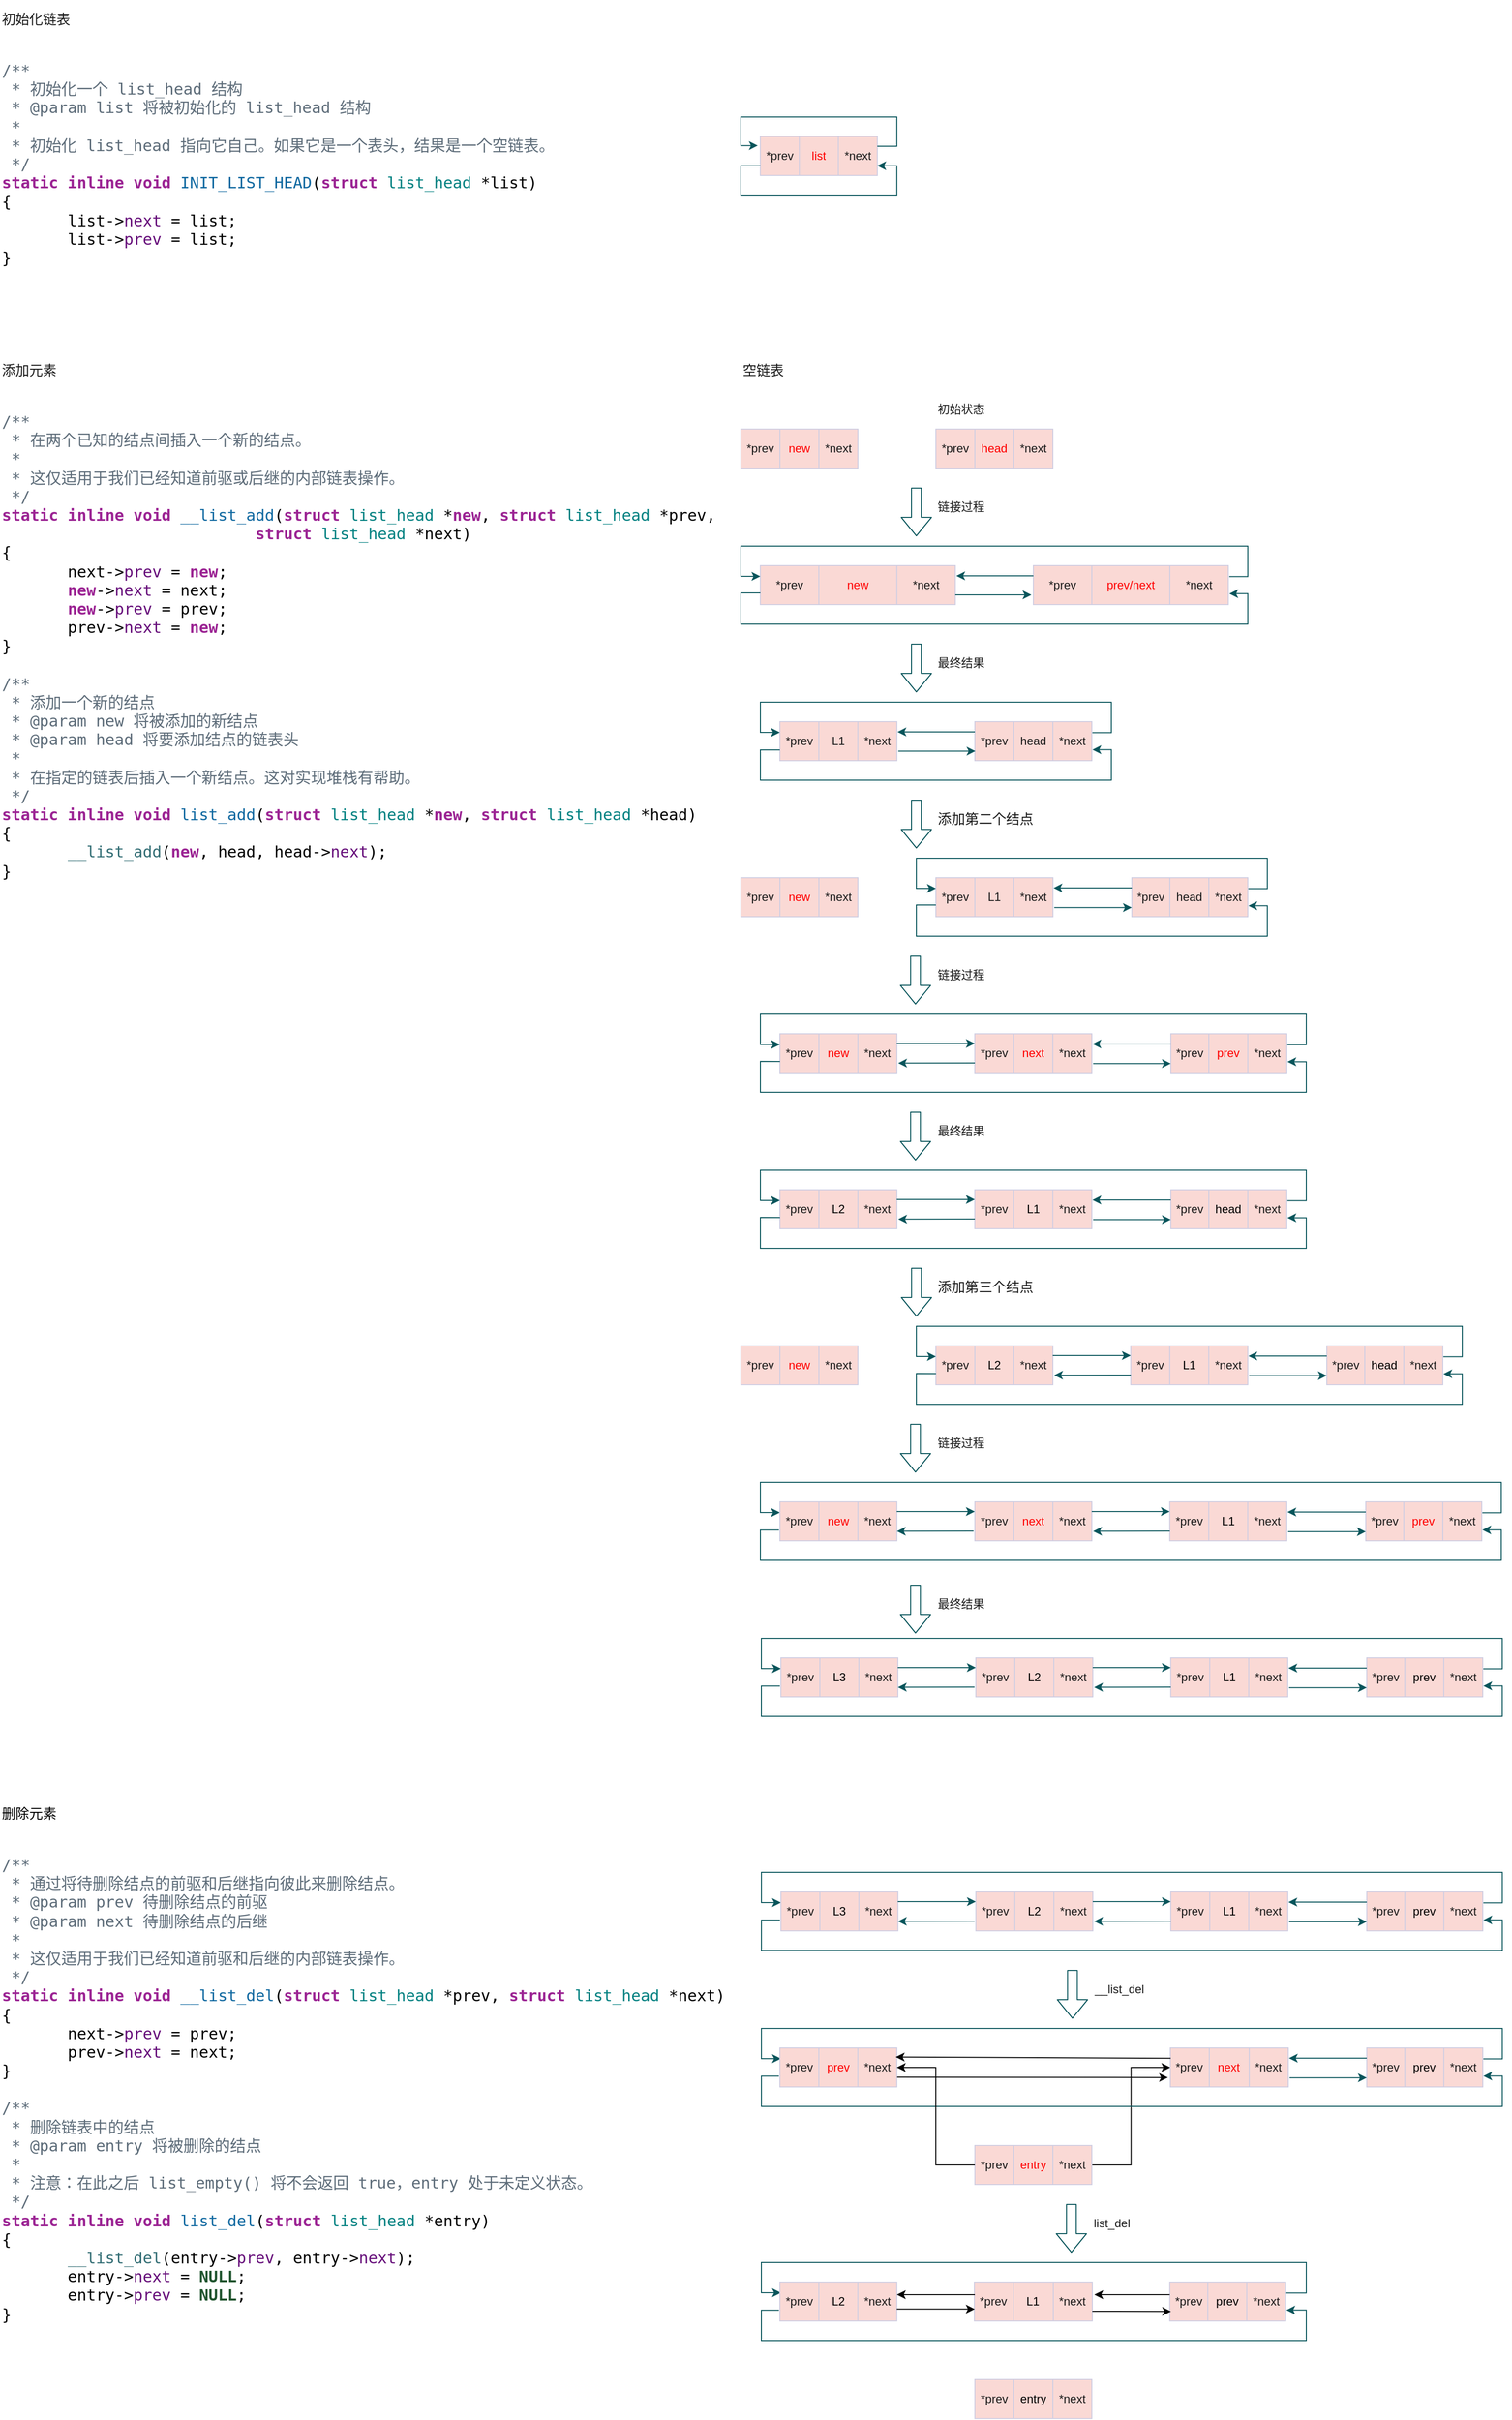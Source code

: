 <mxfile version="15.7.0" type="github">
  <diagram id="ReuXtYp8yDRIUP3gpg5s" name="Page-1">
    <mxGraphModel dx="1673" dy="2022" grid="1" gridSize="10" guides="1" tooltips="1" connect="1" arrows="1" fold="1" page="1" pageScale="1" pageWidth="827" pageHeight="1169" math="0" shadow="0">
      <root>
        <mxCell id="0" />
        <mxCell id="1" parent="0" />
        <mxCell id="NyFvF2G4yUZ6XenXAswd-2" value="" style="shape=table;startSize=0;container=1;collapsible=0;childLayout=tableLayout;fillColor=#FAD9D5;strokeColor=#D0CEE2;fontColor=#1A1A1A;" parent="1" vertex="1">
          <mxGeometry x="859.94" y="-20" width="120" height="40" as="geometry" />
        </mxCell>
        <mxCell id="NyFvF2G4yUZ6XenXAswd-3" value="" style="shape=partialRectangle;collapsible=0;dropTarget=0;pointerEvents=0;fillColor=none;top=0;left=0;bottom=0;right=0;points=[[0,0.5],[1,0.5]];portConstraint=eastwest;strokeColor=#D0CEE2;fontColor=#1A1A1A;" parent="NyFvF2G4yUZ6XenXAswd-2" vertex="1">
          <mxGeometry width="120" height="40" as="geometry" />
        </mxCell>
        <mxCell id="NyFvF2G4yUZ6XenXAswd-4" value="*prev" style="shape=partialRectangle;html=1;whiteSpace=wrap;connectable=0;overflow=hidden;fillColor=none;top=0;left=0;bottom=0;right=0;strokeColor=#D0CEE2;fontColor=#1A1A1A;" parent="NyFvF2G4yUZ6XenXAswd-3" vertex="1">
          <mxGeometry width="40" height="40" as="geometry">
            <mxRectangle width="40" height="40" as="alternateBounds" />
          </mxGeometry>
        </mxCell>
        <mxCell id="NyFvF2G4yUZ6XenXAswd-5" value="&lt;font color=&quot;#ff0000&quot;&gt;list&lt;/font&gt;" style="shape=partialRectangle;html=1;whiteSpace=wrap;connectable=0;overflow=hidden;fillColor=none;top=0;left=0;bottom=0;right=0;strokeColor=#D0CEE2;fontColor=#1A1A1A;" parent="NyFvF2G4yUZ6XenXAswd-3" vertex="1">
          <mxGeometry x="40" width="40" height="40" as="geometry">
            <mxRectangle width="40" height="40" as="alternateBounds" />
          </mxGeometry>
        </mxCell>
        <mxCell id="NyFvF2G4yUZ6XenXAswd-6" value="*next" style="shape=partialRectangle;html=1;whiteSpace=wrap;connectable=0;overflow=hidden;fillColor=none;top=0;left=0;bottom=0;right=0;strokeColor=#D0CEE2;fontColor=#1A1A1A;" parent="NyFvF2G4yUZ6XenXAswd-3" vertex="1">
          <mxGeometry x="80" width="40" height="40" as="geometry">
            <mxRectangle width="40" height="40" as="alternateBounds" />
          </mxGeometry>
        </mxCell>
        <mxCell id="NyFvF2G4yUZ6XenXAswd-7" style="edgeStyle=orthogonalEdgeStyle;rounded=0;orthogonalLoop=1;jettySize=auto;html=1;entryX=-0.022;entryY=0.234;entryDx=0;entryDy=0;entryPerimeter=0;strokeColor=#09555B;fontColor=#1A1A1A;" parent="NyFvF2G4yUZ6XenXAswd-2" source="NyFvF2G4yUZ6XenXAswd-3" target="NyFvF2G4yUZ6XenXAswd-3" edge="1">
          <mxGeometry relative="1" as="geometry">
            <mxPoint x="-10" y="10.0" as="targetPoint" />
            <Array as="points">
              <mxPoint x="140" y="10" />
              <mxPoint x="140" y="-20" />
              <mxPoint x="-20" y="-20" />
              <mxPoint x="-20" y="9" />
            </Array>
          </mxGeometry>
        </mxCell>
        <mxCell id="NyFvF2G4yUZ6XenXAswd-8" style="edgeStyle=orthogonalEdgeStyle;rounded=0;orthogonalLoop=1;jettySize=auto;html=1;strokeColor=#09555B;fontColor=#1A1A1A;" parent="NyFvF2G4yUZ6XenXAswd-2" source="NyFvF2G4yUZ6XenXAswd-3" target="NyFvF2G4yUZ6XenXAswd-3" edge="1">
          <mxGeometry relative="1" as="geometry">
            <Array as="points">
              <mxPoint x="-20" y="30" />
              <mxPoint x="-20" y="60" />
              <mxPoint x="140" y="60" />
              <mxPoint x="140" y="30" />
            </Array>
            <mxPoint y="30" as="sourcePoint" />
          </mxGeometry>
        </mxCell>
        <mxCell id="NyFvF2G4yUZ6XenXAswd-11" value="" style="shape=table;startSize=0;container=1;collapsible=0;childLayout=tableLayout;fillColor=#FAD9D5;strokeColor=#D0CEE2;fontColor=#1A1A1A;" parent="1" vertex="1">
          <mxGeometry x="840" y="280" width="120" height="40" as="geometry" />
        </mxCell>
        <mxCell id="NyFvF2G4yUZ6XenXAswd-12" value="" style="shape=partialRectangle;collapsible=0;dropTarget=0;pointerEvents=0;fillColor=none;top=0;left=0;bottom=0;right=0;points=[[0,0.5],[1,0.5]];portConstraint=eastwest;strokeColor=#D0CEE2;fontColor=#1A1A1A;" parent="NyFvF2G4yUZ6XenXAswd-11" vertex="1">
          <mxGeometry width="120" height="40" as="geometry" />
        </mxCell>
        <mxCell id="NyFvF2G4yUZ6XenXAswd-13" value="*prev" style="shape=partialRectangle;html=1;whiteSpace=wrap;connectable=0;overflow=hidden;fillColor=none;top=0;left=0;bottom=0;right=0;strokeColor=#D0CEE2;fontColor=#1A1A1A;" parent="NyFvF2G4yUZ6XenXAswd-12" vertex="1">
          <mxGeometry width="40" height="40" as="geometry">
            <mxRectangle width="40" height="40" as="alternateBounds" />
          </mxGeometry>
        </mxCell>
        <mxCell id="NyFvF2G4yUZ6XenXAswd-14" value="&lt;font color=&quot;#ff0000&quot;&gt;new&lt;/font&gt;" style="shape=partialRectangle;html=1;whiteSpace=wrap;connectable=0;overflow=hidden;fillColor=none;top=0;left=0;bottom=0;right=0;strokeColor=#D0CEE2;fontColor=#1A1A1A;" parent="NyFvF2G4yUZ6XenXAswd-12" vertex="1">
          <mxGeometry x="40" width="40" height="40" as="geometry">
            <mxRectangle width="40" height="40" as="alternateBounds" />
          </mxGeometry>
        </mxCell>
        <mxCell id="NyFvF2G4yUZ6XenXAswd-15" value="*next" style="shape=partialRectangle;html=1;whiteSpace=wrap;connectable=0;overflow=hidden;fillColor=none;top=0;left=0;bottom=0;right=0;strokeColor=#D0CEE2;fontColor=#1A1A1A;" parent="NyFvF2G4yUZ6XenXAswd-12" vertex="1">
          <mxGeometry x="80" width="40" height="40" as="geometry">
            <mxRectangle width="40" height="40" as="alternateBounds" />
          </mxGeometry>
        </mxCell>
        <mxCell id="NyFvF2G4yUZ6XenXAswd-18" value="" style="shape=table;startSize=0;container=1;collapsible=0;childLayout=tableLayout;fillColor=#FAD9D5;strokeColor=#D0CEE2;fontColor=#1A1A1A;" parent="1" vertex="1">
          <mxGeometry x="1040" y="280" width="120" height="40" as="geometry" />
        </mxCell>
        <mxCell id="NyFvF2G4yUZ6XenXAswd-19" value="" style="shape=partialRectangle;collapsible=0;dropTarget=0;pointerEvents=0;fillColor=none;top=0;left=0;bottom=0;right=0;points=[[0,0.5],[1,0.5]];portConstraint=eastwest;strokeColor=#D0CEE2;fontColor=#1A1A1A;" parent="NyFvF2G4yUZ6XenXAswd-18" vertex="1">
          <mxGeometry width="120" height="40" as="geometry" />
        </mxCell>
        <mxCell id="NyFvF2G4yUZ6XenXAswd-20" value="*prev" style="shape=partialRectangle;html=1;whiteSpace=wrap;connectable=0;overflow=hidden;fillColor=none;top=0;left=0;bottom=0;right=0;strokeColor=#D0CEE2;fontColor=#1A1A1A;" parent="NyFvF2G4yUZ6XenXAswd-19" vertex="1">
          <mxGeometry width="40" height="40" as="geometry">
            <mxRectangle width="40" height="40" as="alternateBounds" />
          </mxGeometry>
        </mxCell>
        <mxCell id="NyFvF2G4yUZ6XenXAswd-21" value="&lt;font color=&quot;#ff0000&quot;&gt;head&lt;/font&gt;" style="shape=partialRectangle;html=1;whiteSpace=wrap;connectable=0;overflow=hidden;fillColor=none;top=0;left=0;bottom=0;right=0;strokeColor=#D0CEE2;fontColor=#1A1A1A;" parent="NyFvF2G4yUZ6XenXAswd-19" vertex="1">
          <mxGeometry x="40" width="40" height="40" as="geometry">
            <mxRectangle width="40" height="40" as="alternateBounds" />
          </mxGeometry>
        </mxCell>
        <mxCell id="NyFvF2G4yUZ6XenXAswd-22" value="*next" style="shape=partialRectangle;html=1;whiteSpace=wrap;connectable=0;overflow=hidden;fillColor=none;top=0;left=0;bottom=0;right=0;strokeColor=#D0CEE2;fontColor=#1A1A1A;" parent="NyFvF2G4yUZ6XenXAswd-19" vertex="1">
          <mxGeometry x="80" width="40" height="40" as="geometry">
            <mxRectangle width="40" height="40" as="alternateBounds" />
          </mxGeometry>
        </mxCell>
        <mxCell id="NyFvF2G4yUZ6XenXAswd-27" value="" style="shape=table;startSize=0;container=1;collapsible=0;childLayout=tableLayout;fillColor=#FAD9D5;strokeColor=#D0CEE2;fontColor=#1A1A1A;" parent="1" vertex="1">
          <mxGeometry x="859.94" y="420" width="200" height="40" as="geometry" />
        </mxCell>
        <mxCell id="NyFvF2G4yUZ6XenXAswd-28" value="" style="shape=partialRectangle;collapsible=0;dropTarget=0;pointerEvents=0;fillColor=none;top=0;left=0;bottom=0;right=0;points=[[0,0.5],[1,0.5]];portConstraint=eastwest;strokeColor=#D0CEE2;fontColor=#1A1A1A;" parent="NyFvF2G4yUZ6XenXAswd-27" vertex="1">
          <mxGeometry width="200" height="40" as="geometry" />
        </mxCell>
        <mxCell id="NyFvF2G4yUZ6XenXAswd-29" value="*prev" style="shape=partialRectangle;html=1;whiteSpace=wrap;connectable=0;overflow=hidden;fillColor=none;top=0;left=0;bottom=0;right=0;strokeColor=#D0CEE2;fontColor=#1A1A1A;" parent="NyFvF2G4yUZ6XenXAswd-28" vertex="1">
          <mxGeometry width="60" height="40" as="geometry">
            <mxRectangle width="60" height="40" as="alternateBounds" />
          </mxGeometry>
        </mxCell>
        <mxCell id="NyFvF2G4yUZ6XenXAswd-30" value="&lt;font color=&quot;#ff0000&quot;&gt;new&lt;/font&gt;" style="shape=partialRectangle;html=1;whiteSpace=wrap;connectable=0;overflow=hidden;fillColor=none;top=0;left=0;bottom=0;right=0;strokeColor=#D0CEE2;fontColor=#1A1A1A;" parent="NyFvF2G4yUZ6XenXAswd-28" vertex="1">
          <mxGeometry x="60" width="80" height="40" as="geometry">
            <mxRectangle width="80" height="40" as="alternateBounds" />
          </mxGeometry>
        </mxCell>
        <mxCell id="NyFvF2G4yUZ6XenXAswd-31" value="*next" style="shape=partialRectangle;html=1;whiteSpace=wrap;connectable=0;overflow=hidden;fillColor=none;top=0;left=0;bottom=0;right=0;strokeColor=#D0CEE2;fontColor=#1A1A1A;" parent="NyFvF2G4yUZ6XenXAswd-28" vertex="1">
          <mxGeometry x="140" width="60" height="40" as="geometry">
            <mxRectangle width="60" height="40" as="alternateBounds" />
          </mxGeometry>
        </mxCell>
        <mxCell id="NyFvF2G4yUZ6XenXAswd-32" value="" style="shape=table;startSize=0;container=1;collapsible=0;childLayout=tableLayout;fillColor=#FAD9D5;strokeColor=#D0CEE2;fontColor=#1A1A1A;" parent="1" vertex="1">
          <mxGeometry x="1140" y="420" width="200" height="40" as="geometry" />
        </mxCell>
        <mxCell id="NyFvF2G4yUZ6XenXAswd-33" value="" style="shape=partialRectangle;collapsible=0;dropTarget=0;pointerEvents=0;fillColor=none;top=0;left=0;bottom=0;right=0;points=[[0,0.5],[1,0.5]];portConstraint=eastwest;strokeColor=#D0CEE2;fontColor=#1A1A1A;" parent="NyFvF2G4yUZ6XenXAswd-32" vertex="1">
          <mxGeometry width="200" height="40" as="geometry" />
        </mxCell>
        <mxCell id="NyFvF2G4yUZ6XenXAswd-34" value="*prev" style="shape=partialRectangle;html=1;whiteSpace=wrap;connectable=0;overflow=hidden;fillColor=none;top=0;left=0;bottom=0;right=0;strokeColor=#D0CEE2;fontColor=#1A1A1A;" parent="NyFvF2G4yUZ6XenXAswd-33" vertex="1">
          <mxGeometry width="60" height="40" as="geometry">
            <mxRectangle width="60" height="40" as="alternateBounds" />
          </mxGeometry>
        </mxCell>
        <mxCell id="NyFvF2G4yUZ6XenXAswd-35" value="&lt;font color=&quot;#ff0000&quot;&gt;prev/next&lt;/font&gt;" style="shape=partialRectangle;html=1;whiteSpace=wrap;connectable=0;overflow=hidden;fillColor=none;top=0;left=0;bottom=0;right=0;strokeColor=#D0CEE2;fontColor=#1A1A1A;" parent="NyFvF2G4yUZ6XenXAswd-33" vertex="1">
          <mxGeometry x="60" width="80" height="40" as="geometry">
            <mxRectangle width="80" height="40" as="alternateBounds" />
          </mxGeometry>
        </mxCell>
        <mxCell id="NyFvF2G4yUZ6XenXAswd-36" value="*next" style="shape=partialRectangle;html=1;whiteSpace=wrap;connectable=0;overflow=hidden;fillColor=none;top=0;left=0;bottom=0;right=0;strokeColor=#D0CEE2;fontColor=#1A1A1A;" parent="NyFvF2G4yUZ6XenXAswd-33" vertex="1">
          <mxGeometry x="140" width="60" height="40" as="geometry">
            <mxRectangle width="60" height="40" as="alternateBounds" />
          </mxGeometry>
        </mxCell>
        <mxCell id="NyFvF2G4yUZ6XenXAswd-37" style="edgeStyle=orthogonalEdgeStyle;rounded=0;orthogonalLoop=1;jettySize=auto;html=1;entryX=1.005;entryY=0.263;entryDx=0;entryDy=0;entryPerimeter=0;strokeColor=#09555B;fontColor=#1A1A1A;" parent="1" source="NyFvF2G4yUZ6XenXAswd-33" target="NyFvF2G4yUZ6XenXAswd-28" edge="1">
          <mxGeometry relative="1" as="geometry">
            <Array as="points">
              <mxPoint x="1100" y="431" />
            </Array>
            <mxPoint x="1140" y="431" as="sourcePoint" />
          </mxGeometry>
        </mxCell>
        <mxCell id="NyFvF2G4yUZ6XenXAswd-38" style="edgeStyle=orthogonalEdgeStyle;rounded=0;orthogonalLoop=1;jettySize=auto;html=1;entryX=-0.01;entryY=0.75;entryDx=0;entryDy=0;entryPerimeter=0;strokeColor=#09555B;fontColor=#1A1A1A;" parent="1" source="NyFvF2G4yUZ6XenXAswd-28" target="NyFvF2G4yUZ6XenXAswd-33" edge="1">
          <mxGeometry relative="1" as="geometry">
            <Array as="points">
              <mxPoint x="1080" y="450" />
              <mxPoint x="1080" y="450" />
            </Array>
            <mxPoint x="1060" y="450" as="sourcePoint" />
          </mxGeometry>
        </mxCell>
        <mxCell id="NyFvF2G4yUZ6XenXAswd-40" style="edgeStyle=orthogonalEdgeStyle;rounded=0;orthogonalLoop=1;jettySize=auto;html=1;entryX=1.005;entryY=0.72;entryDx=0;entryDy=0;entryPerimeter=0;strokeColor=#09555B;fontColor=#1A1A1A;" parent="1" source="NyFvF2G4yUZ6XenXAswd-28" target="NyFvF2G4yUZ6XenXAswd-33" edge="1">
          <mxGeometry relative="1" as="geometry">
            <mxPoint x="1360" y="480" as="targetPoint" />
            <Array as="points">
              <mxPoint x="840" y="448" />
              <mxPoint x="840" y="480" />
              <mxPoint x="1360" y="480" />
              <mxPoint x="1360" y="449" />
            </Array>
            <mxPoint x="860" y="448" as="sourcePoint" />
          </mxGeometry>
        </mxCell>
        <mxCell id="HX8R5yzGGZMdF9-Stbwx-1" style="edgeStyle=orthogonalEdgeStyle;rounded=0;orthogonalLoop=1;jettySize=auto;html=1;exitX=1.005;exitY=0.28;exitDx=0;exitDy=0;exitPerimeter=0;strokeColor=#09555B;fontColor=#1A1A1A;" parent="1" source="NyFvF2G4yUZ6XenXAswd-33" target="NyFvF2G4yUZ6XenXAswd-28" edge="1">
          <mxGeometry relative="1" as="geometry">
            <Array as="points">
              <mxPoint x="1360" y="431" />
              <mxPoint x="1360" y="400" />
              <mxPoint x="840" y="400" />
              <mxPoint x="840" y="431" />
            </Array>
          </mxGeometry>
        </mxCell>
        <mxCell id="HX8R5yzGGZMdF9-Stbwx-2" value="" style="shape=table;startSize=0;container=1;collapsible=0;childLayout=tableLayout;fillColor=#FAD9D5;strokeColor=#D0CEE2;fontColor=#1A1A1A;" parent="1" vertex="1">
          <mxGeometry x="879.94" y="580" width="120.06" height="40" as="geometry" />
        </mxCell>
        <mxCell id="HX8R5yzGGZMdF9-Stbwx-3" value="" style="shape=partialRectangle;collapsible=0;dropTarget=0;pointerEvents=0;fillColor=none;top=0;left=0;bottom=0;right=0;points=[[0,0.5],[1,0.5]];portConstraint=eastwest;strokeColor=#D0CEE2;fontColor=#1A1A1A;" parent="HX8R5yzGGZMdF9-Stbwx-2" vertex="1">
          <mxGeometry width="120.06" height="40" as="geometry" />
        </mxCell>
        <mxCell id="HX8R5yzGGZMdF9-Stbwx-4" value="*prev" style="shape=partialRectangle;html=1;whiteSpace=wrap;connectable=0;overflow=hidden;fillColor=none;top=0;left=0;bottom=0;right=0;strokeColor=#D0CEE2;fontColor=#1A1A1A;" parent="HX8R5yzGGZMdF9-Stbwx-3" vertex="1">
          <mxGeometry width="40" height="40" as="geometry">
            <mxRectangle width="40" height="40" as="alternateBounds" />
          </mxGeometry>
        </mxCell>
        <mxCell id="HX8R5yzGGZMdF9-Stbwx-5" value="L1" style="shape=partialRectangle;html=1;whiteSpace=wrap;connectable=0;overflow=hidden;fillColor=none;top=0;left=0;bottom=0;right=0;strokeColor=#D0CEE2;fontColor=#1A1A1A;" parent="HX8R5yzGGZMdF9-Stbwx-3" vertex="1">
          <mxGeometry x="40" width="40" height="40" as="geometry">
            <mxRectangle width="40" height="40" as="alternateBounds" />
          </mxGeometry>
        </mxCell>
        <mxCell id="HX8R5yzGGZMdF9-Stbwx-6" value="*next" style="shape=partialRectangle;html=1;whiteSpace=wrap;connectable=0;overflow=hidden;fillColor=none;top=0;left=0;bottom=0;right=0;strokeColor=#D0CEE2;fontColor=#1A1A1A;" parent="HX8R5yzGGZMdF9-Stbwx-3" vertex="1">
          <mxGeometry x="80" width="40" height="40" as="geometry">
            <mxRectangle width="40" height="40" as="alternateBounds" />
          </mxGeometry>
        </mxCell>
        <mxCell id="HX8R5yzGGZMdF9-Stbwx-7" value="" style="shape=table;startSize=0;container=1;collapsible=0;childLayout=tableLayout;fillColor=#FAD9D5;strokeColor=#D0CEE2;fontColor=#1A1A1A;" parent="1" vertex="1">
          <mxGeometry x="1080" y="580" width="120" height="40" as="geometry" />
        </mxCell>
        <mxCell id="HX8R5yzGGZMdF9-Stbwx-8" value="" style="shape=partialRectangle;collapsible=0;dropTarget=0;pointerEvents=0;fillColor=none;top=0;left=0;bottom=0;right=0;points=[[0,0.5],[1,0.5]];portConstraint=eastwest;strokeColor=#D0CEE2;fontColor=#1A1A1A;" parent="HX8R5yzGGZMdF9-Stbwx-7" vertex="1">
          <mxGeometry width="120" height="40" as="geometry" />
        </mxCell>
        <mxCell id="HX8R5yzGGZMdF9-Stbwx-9" value="*prev" style="shape=partialRectangle;html=1;whiteSpace=wrap;connectable=0;overflow=hidden;fillColor=none;top=0;left=0;bottom=0;right=0;strokeColor=#D0CEE2;fontColor=#1A1A1A;" parent="HX8R5yzGGZMdF9-Stbwx-8" vertex="1">
          <mxGeometry width="40" height="40" as="geometry">
            <mxRectangle width="40" height="40" as="alternateBounds" />
          </mxGeometry>
        </mxCell>
        <mxCell id="HX8R5yzGGZMdF9-Stbwx-10" value="head" style="shape=partialRectangle;html=1;whiteSpace=wrap;connectable=0;overflow=hidden;fillColor=none;top=0;left=0;bottom=0;right=0;strokeColor=#D0CEE2;fontColor=#1A1A1A;" parent="HX8R5yzGGZMdF9-Stbwx-8" vertex="1">
          <mxGeometry x="40" width="40" height="40" as="geometry">
            <mxRectangle width="40" height="40" as="alternateBounds" />
          </mxGeometry>
        </mxCell>
        <mxCell id="HX8R5yzGGZMdF9-Stbwx-11" value="*next" style="shape=partialRectangle;html=1;whiteSpace=wrap;connectable=0;overflow=hidden;fillColor=none;top=0;left=0;bottom=0;right=0;strokeColor=#D0CEE2;fontColor=#1A1A1A;" parent="HX8R5yzGGZMdF9-Stbwx-8" vertex="1">
          <mxGeometry x="80" width="40" height="40" as="geometry">
            <mxRectangle width="40" height="40" as="alternateBounds" />
          </mxGeometry>
        </mxCell>
        <mxCell id="4BsWTy4U4B5kvjyqjcPY-46" style="edgeStyle=orthogonalEdgeStyle;rounded=0;orthogonalLoop=1;jettySize=auto;html=1;exitX=1;exitY=0.5;exitDx=0;exitDy=0;fontSize=14;strokeColor=#09555B;fontColor=#1A1A1A;" parent="HX8R5yzGGZMdF9-Stbwx-7" source="HX8R5yzGGZMdF9-Stbwx-8" target="HX8R5yzGGZMdF9-Stbwx-8" edge="1">
          <mxGeometry relative="1" as="geometry" />
        </mxCell>
        <mxCell id="HX8R5yzGGZMdF9-Stbwx-12" style="edgeStyle=orthogonalEdgeStyle;rounded=0;orthogonalLoop=1;jettySize=auto;html=1;entryX=1.005;entryY=0.263;entryDx=0;entryDy=0;entryPerimeter=0;strokeColor=#09555B;fontColor=#1A1A1A;" parent="1" source="HX8R5yzGGZMdF9-Stbwx-8" target="HX8R5yzGGZMdF9-Stbwx-3" edge="1">
          <mxGeometry relative="1" as="geometry">
            <Array as="points">
              <mxPoint x="1120" y="591" />
            </Array>
            <mxPoint x="1160" y="591" as="sourcePoint" />
          </mxGeometry>
        </mxCell>
        <mxCell id="HX8R5yzGGZMdF9-Stbwx-14" style="edgeStyle=orthogonalEdgeStyle;rounded=0;orthogonalLoop=1;jettySize=auto;html=1;entryX=1.005;entryY=0.72;entryDx=0;entryDy=0;entryPerimeter=0;strokeColor=#09555B;fontColor=#1A1A1A;" parent="1" source="HX8R5yzGGZMdF9-Stbwx-3" target="HX8R5yzGGZMdF9-Stbwx-8" edge="1">
          <mxGeometry relative="1" as="geometry">
            <mxPoint x="1380" y="640" as="targetPoint" />
            <Array as="points">
              <mxPoint x="860" y="609" />
              <mxPoint x="860" y="640" />
              <mxPoint x="1220" y="640" />
              <mxPoint x="1220" y="609" />
            </Array>
            <mxPoint x="880" y="608" as="sourcePoint" />
          </mxGeometry>
        </mxCell>
        <mxCell id="HX8R5yzGGZMdF9-Stbwx-15" style="edgeStyle=orthogonalEdgeStyle;rounded=0;orthogonalLoop=1;jettySize=auto;html=1;exitX=1.005;exitY=0.28;exitDx=0;exitDy=0;exitPerimeter=0;strokeColor=#09555B;fontColor=#1A1A1A;" parent="1" source="HX8R5yzGGZMdF9-Stbwx-8" target="HX8R5yzGGZMdF9-Stbwx-3" edge="1">
          <mxGeometry relative="1" as="geometry">
            <Array as="points">
              <mxPoint x="1220" y="591" />
              <mxPoint x="1220" y="560" />
              <mxPoint x="860" y="560" />
              <mxPoint x="860" y="591" />
            </Array>
          </mxGeometry>
        </mxCell>
        <mxCell id="HX8R5yzGGZMdF9-Stbwx-17" value="&lt;div&gt;&lt;span&gt;&lt;font style=&quot;font-size: 14px&quot;&gt;空链表&lt;/font&gt;&lt;/span&gt;&lt;/div&gt;" style="text;html=1;strokeColor=none;fillColor=none;align=left;verticalAlign=middle;whiteSpace=wrap;rounded=0;fontColor=#1A1A1A;" parent="1" vertex="1">
          <mxGeometry x="840" y="200" width="80" height="40" as="geometry" />
        </mxCell>
        <mxCell id="HX8R5yzGGZMdF9-Stbwx-18" value="初始化链表" style="text;html=1;strokeColor=none;fillColor=none;align=left;verticalAlign=middle;whiteSpace=wrap;rounded=0;fontSize=14;fontColor=#1A1A1A;" parent="1" vertex="1">
          <mxGeometry x="80" y="-160" width="80" height="40" as="geometry" />
        </mxCell>
        <mxCell id="HX8R5yzGGZMdF9-Stbwx-26" value="&lt;font style=&quot;font-size: 14px&quot;&gt;添加元素&lt;/font&gt;" style="text;html=1;strokeColor=none;fillColor=none;align=left;verticalAlign=middle;whiteSpace=wrap;rounded=0;sketch=0;fontColor=#1A1A1A;" parent="1" vertex="1">
          <mxGeometry x="80" y="200" width="80" height="40" as="geometry" />
        </mxCell>
        <mxCell id="HX8R5yzGGZMdF9-Stbwx-27" value="&lt;pre style=&quot;background-color: #ffffff ; color: #000000 ; font-family: &amp;quot;jetbrains mono&amp;quot; , monospace ; font-size: 12.0pt&quot;&gt;&lt;span style=&quot;color: #5d6c79&quot;&gt;/**&lt;br&gt;&lt;/span&gt;&lt;span style=&quot;color: #5d6c79&quot;&gt; * &lt;/span&gt;&lt;span style=&quot;color: #5d6c79 ; font-family: &amp;quot;文泉驿等宽正黑&amp;quot; , monospace&quot;&gt;初始化一个&lt;/span&gt;&lt;span style=&quot;color: #5d6c79&quot;&gt; list_head &lt;/span&gt;&lt;span style=&quot;color: #5d6c79 ; font-family: &amp;quot;文泉驿等宽正黑&amp;quot; , monospace&quot;&gt;结构&lt;/span&gt;&lt;span style=&quot;color: #5d6c79&quot;&gt;&lt;br&gt;&lt;/span&gt;&lt;span style=&quot;color: #5d6c79&quot;&gt; * @param list &lt;/span&gt;&lt;span style=&quot;color: #5d6c79 ; font-family: &amp;quot;文泉驿等宽正黑&amp;quot; , monospace&quot;&gt;将被初始化的&lt;/span&gt;&lt;span style=&quot;color: #5d6c79&quot;&gt; list_head &lt;/span&gt;&lt;span style=&quot;color: #5d6c79 ; font-family: &amp;quot;文泉驿等宽正黑&amp;quot; , monospace&quot;&gt;结构&lt;/span&gt;&lt;span style=&quot;color: #5d6c79&quot;&gt;&lt;br&gt;&lt;/span&gt;&lt;span style=&quot;color: #5d6c79&quot;&gt; *&lt;br&gt;&lt;/span&gt;&lt;span style=&quot;color: #5d6c79&quot;&gt; * &lt;/span&gt;&lt;span style=&quot;color: #5d6c79 ; font-family: &amp;quot;文泉驿等宽正黑&amp;quot; , monospace&quot;&gt;初始化&lt;/span&gt;&lt;span style=&quot;color: #5d6c79&quot;&gt; list_head &lt;/span&gt;&lt;span style=&quot;color: #5d6c79 ; font-family: &amp;quot;文泉驿等宽正黑&amp;quot; , monospace&quot;&gt;指向它自己。如果它是一个表头，结果是一个空链表。&lt;/span&gt;&lt;span style=&quot;color: #5d6c79&quot;&gt;&lt;br&gt;&lt;/span&gt;&lt;span style=&quot;color: #5d6c79&quot;&gt; */&lt;br&gt;&lt;/span&gt;&lt;span style=&quot;color: #9b2393 ; font-weight: bold&quot;&gt;static inline void &lt;/span&gt;&lt;span style=&quot;color: #0f68a0&quot;&gt;INIT_LIST_HEAD&lt;/span&gt;(&lt;span style=&quot;color: #9b2393 ; font-weight: bold&quot;&gt;struct &lt;/span&gt;&lt;span style=&quot;color: #008080&quot;&gt;list_head &lt;/span&gt;*list)&lt;br&gt;{&lt;br&gt;       list-&amp;gt;&lt;span style=&quot;color: #660e7a&quot;&gt;next &lt;/span&gt;= list;&lt;br&gt;       list-&amp;gt;&lt;span style=&quot;color: #660e7a&quot;&gt;prev &lt;/span&gt;= list;&lt;br&gt;}&lt;/pre&gt;" style="text;whiteSpace=wrap;html=1;fontSize=14;fontColor=#1A1A1A;" parent="1" vertex="1">
          <mxGeometry x="80" y="-120" width="560" height="240" as="geometry" />
        </mxCell>
        <mxCell id="HX8R5yzGGZMdF9-Stbwx-31" value="" style="shape=flexArrow;endArrow=classic;html=1;rounded=1;sketch=0;fontColor=#1A1A1A;strokeColor=#09555B;curved=0;" parent="1" edge="1">
          <mxGeometry width="50" height="50" relative="1" as="geometry">
            <mxPoint x="1020" y="340" as="sourcePoint" />
            <mxPoint x="1020" y="390" as="targetPoint" />
          </mxGeometry>
        </mxCell>
        <mxCell id="HX8R5yzGGZMdF9-Stbwx-32" value="" style="shape=flexArrow;endArrow=classic;html=1;rounded=1;sketch=0;fontColor=#1A1A1A;strokeColor=#09555B;curved=0;" parent="1" edge="1">
          <mxGeometry width="50" height="50" relative="1" as="geometry">
            <mxPoint x="1020" y="500" as="sourcePoint" />
            <mxPoint x="1020" y="550" as="targetPoint" />
          </mxGeometry>
        </mxCell>
        <mxCell id="HX8R5yzGGZMdF9-Stbwx-33" value="初始状态" style="text;html=1;strokeColor=none;fillColor=none;align=left;verticalAlign=middle;whiteSpace=wrap;rounded=0;sketch=0;fontColor=#1A1A1A;" parent="1" vertex="1">
          <mxGeometry x="1040" y="240" width="80" height="40" as="geometry" />
        </mxCell>
        <mxCell id="HX8R5yzGGZMdF9-Stbwx-34" value="链接过程" style="text;html=1;strokeColor=none;fillColor=none;align=left;verticalAlign=middle;whiteSpace=wrap;rounded=0;sketch=0;fontColor=#1A1A1A;" parent="1" vertex="1">
          <mxGeometry x="1040" y="340" width="80" height="40" as="geometry" />
        </mxCell>
        <mxCell id="HX8R5yzGGZMdF9-Stbwx-35" value="最终结果" style="text;html=1;strokeColor=none;fillColor=none;align=left;verticalAlign=middle;whiteSpace=wrap;rounded=0;sketch=0;fontColor=#1A1A1A;" parent="1" vertex="1">
          <mxGeometry x="1040" y="500" width="80" height="40" as="geometry" />
        </mxCell>
        <mxCell id="4BsWTy4U4B5kvjyqjcPY-2" value="&lt;font style=&quot;font-size: 14px&quot;&gt;添加第二个结点&lt;/font&gt;" style="text;html=1;strokeColor=none;fillColor=none;align=left;verticalAlign=middle;whiteSpace=wrap;rounded=0;fontColor=#1A1A1A;" parent="1" vertex="1">
          <mxGeometry x="1040" y="660" width="120" height="40" as="geometry" />
        </mxCell>
        <mxCell id="4BsWTy4U4B5kvjyqjcPY-3" value="" style="shape=flexArrow;endArrow=classic;html=1;rounded=1;sketch=0;fontColor=#1A1A1A;strokeColor=#09555B;curved=0;" parent="1" edge="1">
          <mxGeometry width="50" height="50" relative="1" as="geometry">
            <mxPoint x="1020" y="660" as="sourcePoint" />
            <mxPoint x="1020" y="710" as="targetPoint" />
          </mxGeometry>
        </mxCell>
        <mxCell id="4BsWTy4U4B5kvjyqjcPY-4" value="" style="shape=table;startSize=0;container=1;collapsible=0;childLayout=tableLayout;fillColor=#FAD9D5;strokeColor=#D0CEE2;fontColor=#1A1A1A;" parent="1" vertex="1">
          <mxGeometry x="1040" y="740" width="120.09" height="40" as="geometry" />
        </mxCell>
        <mxCell id="4BsWTy4U4B5kvjyqjcPY-5" value="" style="shape=partialRectangle;collapsible=0;dropTarget=0;pointerEvents=0;fillColor=none;top=0;left=0;bottom=0;right=0;points=[[0,0.5],[1,0.5]];portConstraint=eastwest;strokeColor=#D0CEE2;fontColor=#1A1A1A;" parent="4BsWTy4U4B5kvjyqjcPY-4" vertex="1">
          <mxGeometry width="120.09" height="40" as="geometry" />
        </mxCell>
        <mxCell id="4BsWTy4U4B5kvjyqjcPY-6" value="*prev" style="shape=partialRectangle;html=1;whiteSpace=wrap;connectable=0;overflow=hidden;fillColor=none;top=0;left=0;bottom=0;right=0;strokeColor=#D0CEE2;fontColor=#1A1A1A;" parent="4BsWTy4U4B5kvjyqjcPY-5" vertex="1">
          <mxGeometry width="40" height="40" as="geometry">
            <mxRectangle width="40" height="40" as="alternateBounds" />
          </mxGeometry>
        </mxCell>
        <mxCell id="4BsWTy4U4B5kvjyqjcPY-7" value="L1" style="shape=partialRectangle;html=1;whiteSpace=wrap;connectable=0;overflow=hidden;fillColor=none;top=0;left=0;bottom=0;right=0;strokeColor=#D0CEE2;fontColor=#1A1A1A;" parent="4BsWTy4U4B5kvjyqjcPY-5" vertex="1">
          <mxGeometry x="40" width="40" height="40" as="geometry">
            <mxRectangle width="40" height="40" as="alternateBounds" />
          </mxGeometry>
        </mxCell>
        <mxCell id="4BsWTy4U4B5kvjyqjcPY-8" value="*next" style="shape=partialRectangle;html=1;whiteSpace=wrap;connectable=0;overflow=hidden;fillColor=none;top=0;left=0;bottom=0;right=0;strokeColor=#D0CEE2;fontColor=#1A1A1A;" parent="4BsWTy4U4B5kvjyqjcPY-5" vertex="1">
          <mxGeometry x="80" width="40" height="40" as="geometry">
            <mxRectangle width="40" height="40" as="alternateBounds" />
          </mxGeometry>
        </mxCell>
        <mxCell id="4BsWTy4U4B5kvjyqjcPY-9" value="" style="shape=table;startSize=0;container=1;collapsible=0;childLayout=tableLayout;fillColor=#FAD9D5;strokeColor=#D0CEE2;fontColor=#1A1A1A;" parent="1" vertex="1">
          <mxGeometry x="1241" y="740" width="119" height="40" as="geometry" />
        </mxCell>
        <mxCell id="4BsWTy4U4B5kvjyqjcPY-10" value="" style="shape=partialRectangle;collapsible=0;dropTarget=0;pointerEvents=0;fillColor=none;top=0;left=0;bottom=0;right=0;points=[[0,0.5],[1,0.5]];portConstraint=eastwest;strokeColor=#D0CEE2;fontColor=#1A1A1A;" parent="4BsWTy4U4B5kvjyqjcPY-9" vertex="1">
          <mxGeometry width="119" height="40" as="geometry" />
        </mxCell>
        <mxCell id="4BsWTy4U4B5kvjyqjcPY-11" value="*prev" style="shape=partialRectangle;html=1;whiteSpace=wrap;connectable=0;overflow=hidden;fillColor=none;top=0;left=0;bottom=0;right=0;strokeColor=#D0CEE2;fontColor=#1A1A1A;" parent="4BsWTy4U4B5kvjyqjcPY-10" vertex="1">
          <mxGeometry width="39" height="40" as="geometry">
            <mxRectangle width="39" height="40" as="alternateBounds" />
          </mxGeometry>
        </mxCell>
        <mxCell id="4BsWTy4U4B5kvjyqjcPY-12" value="head" style="shape=partialRectangle;html=1;whiteSpace=wrap;connectable=0;overflow=hidden;fillColor=none;top=0;left=0;bottom=0;right=0;strokeColor=#D0CEE2;fontColor=#1A1A1A;" parent="4BsWTy4U4B5kvjyqjcPY-10" vertex="1">
          <mxGeometry x="39" width="40" height="40" as="geometry">
            <mxRectangle width="40" height="40" as="alternateBounds" />
          </mxGeometry>
        </mxCell>
        <mxCell id="4BsWTy4U4B5kvjyqjcPY-13" value="*next" style="shape=partialRectangle;html=1;whiteSpace=wrap;connectable=0;overflow=hidden;fillColor=none;top=0;left=0;bottom=0;right=0;strokeColor=#D0CEE2;fontColor=#1A1A1A;" parent="4BsWTy4U4B5kvjyqjcPY-10" vertex="1">
          <mxGeometry x="79" width="40" height="40" as="geometry">
            <mxRectangle width="40" height="40" as="alternateBounds" />
          </mxGeometry>
        </mxCell>
        <mxCell id="4BsWTy4U4B5kvjyqjcPY-14" style="edgeStyle=orthogonalEdgeStyle;rounded=0;orthogonalLoop=1;jettySize=auto;html=1;entryX=1.005;entryY=0.263;entryDx=0;entryDy=0;entryPerimeter=0;strokeColor=#09555B;fontColor=#1A1A1A;" parent="1" source="4BsWTy4U4B5kvjyqjcPY-10" target="4BsWTy4U4B5kvjyqjcPY-5" edge="1">
          <mxGeometry relative="1" as="geometry">
            <Array as="points">
              <mxPoint x="1279.97" y="751" />
            </Array>
            <mxPoint x="1319.97" y="751" as="sourcePoint" />
          </mxGeometry>
        </mxCell>
        <mxCell id="4BsWTy4U4B5kvjyqjcPY-16" style="edgeStyle=orthogonalEdgeStyle;rounded=0;orthogonalLoop=1;jettySize=auto;html=1;entryX=1.005;entryY=0.72;entryDx=0;entryDy=0;entryPerimeter=0;strokeColor=#09555B;fontColor=#1A1A1A;" parent="1" source="4BsWTy4U4B5kvjyqjcPY-5" target="4BsWTy4U4B5kvjyqjcPY-10" edge="1">
          <mxGeometry relative="1" as="geometry">
            <mxPoint x="1539.97" y="800" as="targetPoint" />
            <Array as="points">
              <mxPoint x="1020" y="768" />
              <mxPoint x="1020" y="800" />
              <mxPoint x="1380" y="800" />
              <mxPoint x="1380" y="769" />
            </Array>
            <mxPoint x="1039.97" y="768" as="sourcePoint" />
          </mxGeometry>
        </mxCell>
        <mxCell id="4BsWTy4U4B5kvjyqjcPY-17" style="edgeStyle=orthogonalEdgeStyle;rounded=0;orthogonalLoop=1;jettySize=auto;html=1;exitX=1.005;exitY=0.28;exitDx=0;exitDy=0;exitPerimeter=0;strokeColor=#09555B;fontColor=#1A1A1A;" parent="1" source="4BsWTy4U4B5kvjyqjcPY-10" target="4BsWTy4U4B5kvjyqjcPY-5" edge="1">
          <mxGeometry relative="1" as="geometry">
            <Array as="points">
              <mxPoint x="1380" y="751" />
              <mxPoint x="1380" y="720" />
              <mxPoint x="1020" y="720" />
              <mxPoint x="1020" y="751" />
            </Array>
          </mxGeometry>
        </mxCell>
        <mxCell id="4BsWTy4U4B5kvjyqjcPY-18" value="" style="shape=table;startSize=0;container=1;collapsible=0;childLayout=tableLayout;fillColor=#FAD9D5;strokeColor=#D0CEE2;fontColor=#1A1A1A;" parent="1" vertex="1">
          <mxGeometry x="840" y="740" width="120" height="40" as="geometry" />
        </mxCell>
        <mxCell id="4BsWTy4U4B5kvjyqjcPY-19" value="" style="shape=partialRectangle;collapsible=0;dropTarget=0;pointerEvents=0;fillColor=none;top=0;left=0;bottom=0;right=0;points=[[0,0.5],[1,0.5]];portConstraint=eastwest;strokeColor=#D0CEE2;fontColor=#1A1A1A;" parent="4BsWTy4U4B5kvjyqjcPY-18" vertex="1">
          <mxGeometry width="120" height="40" as="geometry" />
        </mxCell>
        <mxCell id="4BsWTy4U4B5kvjyqjcPY-20" value="*prev" style="shape=partialRectangle;html=1;whiteSpace=wrap;connectable=0;overflow=hidden;fillColor=none;top=0;left=0;bottom=0;right=0;strokeColor=#D0CEE2;fontColor=#1A1A1A;" parent="4BsWTy4U4B5kvjyqjcPY-19" vertex="1">
          <mxGeometry width="40" height="40" as="geometry">
            <mxRectangle width="40" height="40" as="alternateBounds" />
          </mxGeometry>
        </mxCell>
        <mxCell id="4BsWTy4U4B5kvjyqjcPY-21" value="&lt;font color=&quot;#ff0000&quot;&gt;new&lt;/font&gt;" style="shape=partialRectangle;html=1;whiteSpace=wrap;connectable=0;overflow=hidden;fillColor=none;top=0;left=0;bottom=0;right=0;strokeColor=#D0CEE2;fontColor=#1A1A1A;" parent="4BsWTy4U4B5kvjyqjcPY-19" vertex="1">
          <mxGeometry x="40" width="40" height="40" as="geometry">
            <mxRectangle width="40" height="40" as="alternateBounds" />
          </mxGeometry>
        </mxCell>
        <mxCell id="4BsWTy4U4B5kvjyqjcPY-22" value="*next" style="shape=partialRectangle;html=1;whiteSpace=wrap;connectable=0;overflow=hidden;fillColor=none;top=0;left=0;bottom=0;right=0;strokeColor=#D0CEE2;fontColor=#1A1A1A;" parent="4BsWTy4U4B5kvjyqjcPY-19" vertex="1">
          <mxGeometry x="80" width="40" height="40" as="geometry">
            <mxRectangle width="40" height="40" as="alternateBounds" />
          </mxGeometry>
        </mxCell>
        <mxCell id="4BsWTy4U4B5kvjyqjcPY-23" value="" style="shape=flexArrow;endArrow=classic;html=1;rounded=1;sketch=0;fontColor=#1A1A1A;strokeColor=#09555B;curved=0;" parent="1" edge="1">
          <mxGeometry width="50" height="50" relative="1" as="geometry">
            <mxPoint x="1019.11" y="820" as="sourcePoint" />
            <mxPoint x="1019.11" y="870" as="targetPoint" />
          </mxGeometry>
        </mxCell>
        <mxCell id="4BsWTy4U4B5kvjyqjcPY-26" value="链接过程" style="text;html=1;strokeColor=none;fillColor=none;align=left;verticalAlign=middle;whiteSpace=wrap;rounded=0;sketch=0;fontColor=#1A1A1A;" parent="1" vertex="1">
          <mxGeometry x="1040" y="820" width="80" height="40" as="geometry" />
        </mxCell>
        <mxCell id="4BsWTy4U4B5kvjyqjcPY-41" value="" style="shape=table;startSize=0;container=1;collapsible=0;childLayout=tableLayout;fillColor=#FAD9D5;strokeColor=#D0CEE2;fontColor=#1A1A1A;" parent="1" vertex="1">
          <mxGeometry x="880" y="900" width="120" height="40" as="geometry" />
        </mxCell>
        <mxCell id="4BsWTy4U4B5kvjyqjcPY-42" value="" style="shape=partialRectangle;collapsible=0;dropTarget=0;pointerEvents=0;fillColor=none;top=0;left=0;bottom=0;right=0;points=[[0,0.5],[1,0.5]];portConstraint=eastwest;strokeColor=#D0CEE2;fontColor=#1A1A1A;" parent="4BsWTy4U4B5kvjyqjcPY-41" vertex="1">
          <mxGeometry width="120" height="40" as="geometry" />
        </mxCell>
        <mxCell id="4BsWTy4U4B5kvjyqjcPY-43" value="*prev" style="shape=partialRectangle;html=1;whiteSpace=wrap;connectable=0;overflow=hidden;fillColor=none;top=0;left=0;bottom=0;right=0;strokeColor=#D0CEE2;fontColor=#1A1A1A;" parent="4BsWTy4U4B5kvjyqjcPY-42" vertex="1">
          <mxGeometry width="40" height="40" as="geometry">
            <mxRectangle width="40" height="40" as="alternateBounds" />
          </mxGeometry>
        </mxCell>
        <mxCell id="4BsWTy4U4B5kvjyqjcPY-44" value="&lt;font color=&quot;#ff0000&quot;&gt;new&lt;/font&gt;" style="shape=partialRectangle;html=1;whiteSpace=wrap;connectable=0;overflow=hidden;fillColor=none;top=0;left=0;bottom=0;right=0;strokeColor=#D0CEE2;fontColor=#1A1A1A;" parent="4BsWTy4U4B5kvjyqjcPY-42" vertex="1">
          <mxGeometry x="40" width="40" height="40" as="geometry">
            <mxRectangle width="40" height="40" as="alternateBounds" />
          </mxGeometry>
        </mxCell>
        <mxCell id="4BsWTy4U4B5kvjyqjcPY-45" value="*next" style="shape=partialRectangle;html=1;whiteSpace=wrap;connectable=0;overflow=hidden;fillColor=none;top=0;left=0;bottom=0;right=0;strokeColor=#D0CEE2;fontColor=#1A1A1A;" parent="4BsWTy4U4B5kvjyqjcPY-42" vertex="1">
          <mxGeometry x="80" width="40" height="40" as="geometry">
            <mxRectangle width="40" height="40" as="alternateBounds" />
          </mxGeometry>
        </mxCell>
        <mxCell id="4BsWTy4U4B5kvjyqjcPY-51" value="" style="endArrow=classic;html=1;rounded=1;sketch=0;fontColor=#1A1A1A;strokeColor=#09555B;curved=0;entryX=0.005;entryY=0.755;entryDx=0;entryDy=0;entryPerimeter=0;exitX=1.012;exitY=0.755;exitDx=0;exitDy=0;exitPerimeter=0;" parent="1" source="HX8R5yzGGZMdF9-Stbwx-3" target="HX8R5yzGGZMdF9-Stbwx-8" edge="1">
          <mxGeometry width="50" height="50" relative="1" as="geometry">
            <mxPoint x="1000" y="610" as="sourcePoint" />
            <mxPoint x="1080" y="610" as="targetPoint" />
          </mxGeometry>
        </mxCell>
        <mxCell id="4BsWTy4U4B5kvjyqjcPY-55" value="" style="endArrow=classic;html=1;rounded=1;sketch=0;fontColor=#1A1A1A;strokeColor=#09555B;curved=0;entryX=0;entryY=0.765;entryDx=0;entryDy=0;entryPerimeter=0;exitX=1.011;exitY=0.765;exitDx=0;exitDy=0;exitPerimeter=0;" parent="1" source="4BsWTy4U4B5kvjyqjcPY-5" target="4BsWTy4U4B5kvjyqjcPY-10" edge="1">
          <mxGeometry width="50" height="50" relative="1" as="geometry">
            <mxPoint x="1160" y="771" as="sourcePoint" />
            <mxPoint x="1210" y="720" as="targetPoint" />
          </mxGeometry>
        </mxCell>
        <mxCell id="4BsWTy4U4B5kvjyqjcPY-56" value="" style="shape=table;startSize=0;container=1;collapsible=0;childLayout=tableLayout;fillColor=#FAD9D5;strokeColor=#D0CEE2;fontColor=#1A1A1A;" parent="1" vertex="1">
          <mxGeometry x="1079.91" y="900" width="120.09" height="40" as="geometry" />
        </mxCell>
        <mxCell id="4BsWTy4U4B5kvjyqjcPY-57" value="" style="shape=partialRectangle;collapsible=0;dropTarget=0;pointerEvents=0;fillColor=none;top=0;left=0;bottom=0;right=0;points=[[0,0.5],[1,0.5]];portConstraint=eastwest;strokeColor=#D0CEE2;fontColor=#1A1A1A;" parent="4BsWTy4U4B5kvjyqjcPY-56" vertex="1">
          <mxGeometry width="120.09" height="40" as="geometry" />
        </mxCell>
        <mxCell id="4BsWTy4U4B5kvjyqjcPY-58" value="*prev" style="shape=partialRectangle;html=1;whiteSpace=wrap;connectable=0;overflow=hidden;fillColor=none;top=0;left=0;bottom=0;right=0;strokeColor=#D0CEE2;fontColor=#1A1A1A;" parent="4BsWTy4U4B5kvjyqjcPY-57" vertex="1">
          <mxGeometry width="40" height="40" as="geometry">
            <mxRectangle width="40" height="40" as="alternateBounds" />
          </mxGeometry>
        </mxCell>
        <mxCell id="4BsWTy4U4B5kvjyqjcPY-59" value="&lt;font color=&quot;#ff0000&quot;&gt;next&lt;/font&gt;" style="shape=partialRectangle;html=1;whiteSpace=wrap;connectable=0;overflow=hidden;fillColor=none;top=0;left=0;bottom=0;right=0;strokeColor=#D0CEE2;fontColor=#1A1A1A;" parent="4BsWTy4U4B5kvjyqjcPY-57" vertex="1">
          <mxGeometry x="40" width="40" height="40" as="geometry">
            <mxRectangle width="40" height="40" as="alternateBounds" />
          </mxGeometry>
        </mxCell>
        <mxCell id="4BsWTy4U4B5kvjyqjcPY-60" value="*next" style="shape=partialRectangle;html=1;whiteSpace=wrap;connectable=0;overflow=hidden;fillColor=none;top=0;left=0;bottom=0;right=0;strokeColor=#D0CEE2;fontColor=#1A1A1A;" parent="4BsWTy4U4B5kvjyqjcPY-57" vertex="1">
          <mxGeometry x="80" width="40" height="40" as="geometry">
            <mxRectangle width="40" height="40" as="alternateBounds" />
          </mxGeometry>
        </mxCell>
        <mxCell id="4BsWTy4U4B5kvjyqjcPY-61" value="" style="shape=table;startSize=0;container=1;collapsible=0;childLayout=tableLayout;fillColor=#FAD9D5;strokeColor=#D0CEE2;fontColor=#1A1A1A;" parent="1" vertex="1">
          <mxGeometry x="1281" y="900" width="119" height="40" as="geometry" />
        </mxCell>
        <mxCell id="4BsWTy4U4B5kvjyqjcPY-62" value="" style="shape=partialRectangle;collapsible=0;dropTarget=0;pointerEvents=0;fillColor=none;top=0;left=0;bottom=0;right=0;points=[[0,0.5],[1,0.5]];portConstraint=eastwest;strokeColor=#D0CEE2;fontColor=#1A1A1A;" parent="4BsWTy4U4B5kvjyqjcPY-61" vertex="1">
          <mxGeometry width="119" height="40" as="geometry" />
        </mxCell>
        <mxCell id="4BsWTy4U4B5kvjyqjcPY-63" value="*prev" style="shape=partialRectangle;html=1;whiteSpace=wrap;connectable=0;overflow=hidden;fillColor=none;top=0;left=0;bottom=0;right=0;strokeColor=#D0CEE2;fontColor=#1A1A1A;" parent="4BsWTy4U4B5kvjyqjcPY-62" vertex="1">
          <mxGeometry width="39" height="40" as="geometry">
            <mxRectangle width="39" height="40" as="alternateBounds" />
          </mxGeometry>
        </mxCell>
        <mxCell id="4BsWTy4U4B5kvjyqjcPY-64" value="&lt;font color=&quot;#ff0000&quot;&gt;prev&lt;/font&gt;" style="shape=partialRectangle;html=1;whiteSpace=wrap;connectable=0;overflow=hidden;fillColor=none;top=0;left=0;bottom=0;right=0;strokeColor=#D0CEE2;fontColor=#1A1A1A;" parent="4BsWTy4U4B5kvjyqjcPY-62" vertex="1">
          <mxGeometry x="39" width="40" height="40" as="geometry">
            <mxRectangle width="40" height="40" as="alternateBounds" />
          </mxGeometry>
        </mxCell>
        <mxCell id="4BsWTy4U4B5kvjyqjcPY-65" value="*next" style="shape=partialRectangle;html=1;whiteSpace=wrap;connectable=0;overflow=hidden;fillColor=none;top=0;left=0;bottom=0;right=0;strokeColor=#D0CEE2;fontColor=#1A1A1A;" parent="4BsWTy4U4B5kvjyqjcPY-62" vertex="1">
          <mxGeometry x="79" width="40" height="40" as="geometry">
            <mxRectangle width="40" height="40" as="alternateBounds" />
          </mxGeometry>
        </mxCell>
        <mxCell id="4BsWTy4U4B5kvjyqjcPY-66" style="edgeStyle=orthogonalEdgeStyle;rounded=0;orthogonalLoop=1;jettySize=auto;html=1;entryX=1.005;entryY=0.263;entryDx=0;entryDy=0;entryPerimeter=0;strokeColor=#09555B;fontColor=#1A1A1A;" parent="1" source="4BsWTy4U4B5kvjyqjcPY-62" target="4BsWTy4U4B5kvjyqjcPY-57" edge="1">
          <mxGeometry relative="1" as="geometry">
            <Array as="points">
              <mxPoint x="1319.97" y="911" />
            </Array>
            <mxPoint x="1359.97" y="911" as="sourcePoint" />
          </mxGeometry>
        </mxCell>
        <mxCell id="4BsWTy4U4B5kvjyqjcPY-67" style="edgeStyle=orthogonalEdgeStyle;rounded=0;orthogonalLoop=1;jettySize=auto;html=1;entryX=1.005;entryY=0.72;entryDx=0;entryDy=0;entryPerimeter=0;strokeColor=#09555B;fontColor=#1A1A1A;exitX=0.001;exitY=0.711;exitDx=0;exitDy=0;exitPerimeter=0;" parent="1" source="4BsWTy4U4B5kvjyqjcPY-42" target="4BsWTy4U4B5kvjyqjcPY-62" edge="1">
          <mxGeometry relative="1" as="geometry">
            <mxPoint x="1579.97" y="960" as="targetPoint" />
            <Array as="points">
              <mxPoint x="860" y="928" />
              <mxPoint x="860" y="960" />
              <mxPoint x="1420" y="960" />
              <mxPoint x="1420" y="929" />
            </Array>
            <mxPoint x="1079.97" y="928" as="sourcePoint" />
          </mxGeometry>
        </mxCell>
        <mxCell id="4BsWTy4U4B5kvjyqjcPY-68" style="edgeStyle=orthogonalEdgeStyle;rounded=0;orthogonalLoop=1;jettySize=auto;html=1;exitX=1.005;exitY=0.28;exitDx=0;exitDy=0;exitPerimeter=0;strokeColor=#09555B;fontColor=#1A1A1A;" parent="1" source="4BsWTy4U4B5kvjyqjcPY-62" target="4BsWTy4U4B5kvjyqjcPY-42" edge="1">
          <mxGeometry relative="1" as="geometry">
            <Array as="points">
              <mxPoint x="1420" y="911" />
              <mxPoint x="1420" y="880" />
              <mxPoint x="860" y="880" />
              <mxPoint x="860" y="911" />
            </Array>
          </mxGeometry>
        </mxCell>
        <mxCell id="4BsWTy4U4B5kvjyqjcPY-69" value="" style="endArrow=classic;html=1;rounded=1;sketch=0;fontColor=#1A1A1A;strokeColor=#09555B;curved=0;entryX=0;entryY=0.765;entryDx=0;entryDy=0;entryPerimeter=0;exitX=1.011;exitY=0.765;exitDx=0;exitDy=0;exitPerimeter=0;" parent="1" source="4BsWTy4U4B5kvjyqjcPY-57" target="4BsWTy4U4B5kvjyqjcPY-62" edge="1">
          <mxGeometry width="50" height="50" relative="1" as="geometry">
            <mxPoint x="1200" y="931" as="sourcePoint" />
            <mxPoint x="1250" y="880" as="targetPoint" />
          </mxGeometry>
        </mxCell>
        <mxCell id="4BsWTy4U4B5kvjyqjcPY-72" value="" style="endArrow=classic;html=1;rounded=1;sketch=0;fontColor=#FF0000;strokeColor=#09555B;curved=0;" parent="1" edge="1">
          <mxGeometry width="50" height="50" relative="1" as="geometry">
            <mxPoint x="999.91" y="910" as="sourcePoint" />
            <mxPoint x="1079.91" y="910" as="targetPoint" />
            <Array as="points">
              <mxPoint x="1042.91" y="910" />
              <mxPoint x="1079.91" y="910" />
            </Array>
          </mxGeometry>
        </mxCell>
        <mxCell id="4BsWTy4U4B5kvjyqjcPY-74" value="" style="endArrow=classic;html=1;rounded=1;sketch=0;fontColor=#FF0000;strokeColor=#09555B;curved=0;entryX=1.011;entryY=0.754;entryDx=0;entryDy=0;entryPerimeter=0;" parent="1" target="4BsWTy4U4B5kvjyqjcPY-42" edge="1">
          <mxGeometry width="50" height="50" relative="1" as="geometry">
            <mxPoint x="1080" y="930" as="sourcePoint" />
            <mxPoint x="1130" y="880" as="targetPoint" />
          </mxGeometry>
        </mxCell>
        <mxCell id="4BsWTy4U4B5kvjyqjcPY-75" value="" style="shape=table;startSize=0;container=1;collapsible=0;childLayout=tableLayout;fillColor=#FAD9D5;strokeColor=#D0CEE2;fontColor=#1A1A1A;" parent="1" vertex="1">
          <mxGeometry x="880" y="1060" width="120" height="40" as="geometry" />
        </mxCell>
        <mxCell id="4BsWTy4U4B5kvjyqjcPY-76" value="" style="shape=partialRectangle;collapsible=0;dropTarget=0;pointerEvents=0;fillColor=none;top=0;left=0;bottom=0;right=0;points=[[0,0.5],[1,0.5]];portConstraint=eastwest;strokeColor=#D0CEE2;fontColor=#1A1A1A;" parent="4BsWTy4U4B5kvjyqjcPY-75" vertex="1">
          <mxGeometry width="120" height="40" as="geometry" />
        </mxCell>
        <mxCell id="4BsWTy4U4B5kvjyqjcPY-77" value="*prev" style="shape=partialRectangle;html=1;whiteSpace=wrap;connectable=0;overflow=hidden;fillColor=none;top=0;left=0;bottom=0;right=0;strokeColor=#D0CEE2;fontColor=#1A1A1A;" parent="4BsWTy4U4B5kvjyqjcPY-76" vertex="1">
          <mxGeometry width="40" height="40" as="geometry">
            <mxRectangle width="40" height="40" as="alternateBounds" />
          </mxGeometry>
        </mxCell>
        <mxCell id="4BsWTy4U4B5kvjyqjcPY-78" value="&lt;font color=&quot;#000000&quot;&gt;L2&lt;/font&gt;" style="shape=partialRectangle;html=1;whiteSpace=wrap;connectable=0;overflow=hidden;fillColor=none;top=0;left=0;bottom=0;right=0;strokeColor=#D0CEE2;fontColor=#1A1A1A;" parent="4BsWTy4U4B5kvjyqjcPY-76" vertex="1">
          <mxGeometry x="40" width="40" height="40" as="geometry">
            <mxRectangle width="40" height="40" as="alternateBounds" />
          </mxGeometry>
        </mxCell>
        <mxCell id="4BsWTy4U4B5kvjyqjcPY-79" value="*next" style="shape=partialRectangle;html=1;whiteSpace=wrap;connectable=0;overflow=hidden;fillColor=none;top=0;left=0;bottom=0;right=0;strokeColor=#D0CEE2;fontColor=#1A1A1A;" parent="4BsWTy4U4B5kvjyqjcPY-76" vertex="1">
          <mxGeometry x="80" width="40" height="40" as="geometry">
            <mxRectangle width="40" height="40" as="alternateBounds" />
          </mxGeometry>
        </mxCell>
        <mxCell id="4BsWTy4U4B5kvjyqjcPY-80" value="" style="shape=table;startSize=0;container=1;collapsible=0;childLayout=tableLayout;fillColor=#FAD9D5;strokeColor=#D0CEE2;fontColor=#1A1A1A;" parent="1" vertex="1">
          <mxGeometry x="1079.91" y="1060" width="120.09" height="40" as="geometry" />
        </mxCell>
        <mxCell id="4BsWTy4U4B5kvjyqjcPY-81" value="" style="shape=partialRectangle;collapsible=0;dropTarget=0;pointerEvents=0;fillColor=none;top=0;left=0;bottom=0;right=0;points=[[0,0.5],[1,0.5]];portConstraint=eastwest;strokeColor=#D0CEE2;fontColor=#1A1A1A;" parent="4BsWTy4U4B5kvjyqjcPY-80" vertex="1">
          <mxGeometry width="120.09" height="40" as="geometry" />
        </mxCell>
        <mxCell id="4BsWTy4U4B5kvjyqjcPY-82" value="*prev" style="shape=partialRectangle;html=1;whiteSpace=wrap;connectable=0;overflow=hidden;fillColor=none;top=0;left=0;bottom=0;right=0;strokeColor=#D0CEE2;fontColor=#1A1A1A;" parent="4BsWTy4U4B5kvjyqjcPY-81" vertex="1">
          <mxGeometry width="40" height="40" as="geometry">
            <mxRectangle width="40" height="40" as="alternateBounds" />
          </mxGeometry>
        </mxCell>
        <mxCell id="4BsWTy4U4B5kvjyqjcPY-83" value="&lt;font color=&quot;#000000&quot;&gt;L1&lt;/font&gt;" style="shape=partialRectangle;html=1;whiteSpace=wrap;connectable=0;overflow=hidden;fillColor=none;top=0;left=0;bottom=0;right=0;strokeColor=#D0CEE2;fontColor=#1A1A1A;" parent="4BsWTy4U4B5kvjyqjcPY-81" vertex="1">
          <mxGeometry x="40" width="40" height="40" as="geometry">
            <mxRectangle width="40" height="40" as="alternateBounds" />
          </mxGeometry>
        </mxCell>
        <mxCell id="4BsWTy4U4B5kvjyqjcPY-84" value="*next" style="shape=partialRectangle;html=1;whiteSpace=wrap;connectable=0;overflow=hidden;fillColor=none;top=0;left=0;bottom=0;right=0;strokeColor=#D0CEE2;fontColor=#1A1A1A;" parent="4BsWTy4U4B5kvjyqjcPY-81" vertex="1">
          <mxGeometry x="80" width="40" height="40" as="geometry">
            <mxRectangle width="40" height="40" as="alternateBounds" />
          </mxGeometry>
        </mxCell>
        <mxCell id="4BsWTy4U4B5kvjyqjcPY-85" value="" style="shape=table;startSize=0;container=1;collapsible=0;childLayout=tableLayout;fillColor=#FAD9D5;strokeColor=#D0CEE2;fontColor=#1A1A1A;" parent="1" vertex="1">
          <mxGeometry x="1281" y="1060" width="119" height="40" as="geometry" />
        </mxCell>
        <mxCell id="4BsWTy4U4B5kvjyqjcPY-86" value="" style="shape=partialRectangle;collapsible=0;dropTarget=0;pointerEvents=0;fillColor=none;top=0;left=0;bottom=0;right=0;points=[[0,0.5],[1,0.5]];portConstraint=eastwest;strokeColor=#D0CEE2;fontColor=#1A1A1A;" parent="4BsWTy4U4B5kvjyqjcPY-85" vertex="1">
          <mxGeometry width="119" height="40" as="geometry" />
        </mxCell>
        <mxCell id="4BsWTy4U4B5kvjyqjcPY-87" value="*prev" style="shape=partialRectangle;html=1;whiteSpace=wrap;connectable=0;overflow=hidden;fillColor=none;top=0;left=0;bottom=0;right=0;strokeColor=#D0CEE2;fontColor=#1A1A1A;" parent="4BsWTy4U4B5kvjyqjcPY-86" vertex="1">
          <mxGeometry width="39" height="40" as="geometry">
            <mxRectangle width="39" height="40" as="alternateBounds" />
          </mxGeometry>
        </mxCell>
        <mxCell id="4BsWTy4U4B5kvjyqjcPY-88" value="&lt;font color=&quot;#000000&quot;&gt;head&lt;/font&gt;" style="shape=partialRectangle;html=1;whiteSpace=wrap;connectable=0;overflow=hidden;fillColor=none;top=0;left=0;bottom=0;right=0;strokeColor=#D0CEE2;fontColor=#1A1A1A;" parent="4BsWTy4U4B5kvjyqjcPY-86" vertex="1">
          <mxGeometry x="39" width="40" height="40" as="geometry">
            <mxRectangle width="40" height="40" as="alternateBounds" />
          </mxGeometry>
        </mxCell>
        <mxCell id="4BsWTy4U4B5kvjyqjcPY-89" value="*next" style="shape=partialRectangle;html=1;whiteSpace=wrap;connectable=0;overflow=hidden;fillColor=none;top=0;left=0;bottom=0;right=0;strokeColor=#D0CEE2;fontColor=#1A1A1A;" parent="4BsWTy4U4B5kvjyqjcPY-86" vertex="1">
          <mxGeometry x="79" width="40" height="40" as="geometry">
            <mxRectangle width="40" height="40" as="alternateBounds" />
          </mxGeometry>
        </mxCell>
        <mxCell id="4BsWTy4U4B5kvjyqjcPY-90" style="edgeStyle=orthogonalEdgeStyle;rounded=0;orthogonalLoop=1;jettySize=auto;html=1;entryX=1.005;entryY=0.263;entryDx=0;entryDy=0;entryPerimeter=0;strokeColor=#09555B;fontColor=#1A1A1A;" parent="1" source="4BsWTy4U4B5kvjyqjcPY-86" target="4BsWTy4U4B5kvjyqjcPY-81" edge="1">
          <mxGeometry relative="1" as="geometry">
            <Array as="points">
              <mxPoint x="1319.97" y="1071" />
            </Array>
            <mxPoint x="1359.97" y="1071" as="sourcePoint" />
          </mxGeometry>
        </mxCell>
        <mxCell id="4BsWTy4U4B5kvjyqjcPY-91" style="edgeStyle=orthogonalEdgeStyle;rounded=0;orthogonalLoop=1;jettySize=auto;html=1;entryX=1.005;entryY=0.72;entryDx=0;entryDy=0;entryPerimeter=0;strokeColor=#09555B;fontColor=#1A1A1A;exitX=0.001;exitY=0.711;exitDx=0;exitDy=0;exitPerimeter=0;" parent="1" source="4BsWTy4U4B5kvjyqjcPY-76" target="4BsWTy4U4B5kvjyqjcPY-86" edge="1">
          <mxGeometry relative="1" as="geometry">
            <mxPoint x="1579.97" y="1120" as="targetPoint" />
            <Array as="points">
              <mxPoint x="860" y="1088" />
              <mxPoint x="860" y="1120" />
              <mxPoint x="1420" y="1120" />
              <mxPoint x="1420" y="1089" />
            </Array>
            <mxPoint x="1079.97" y="1088" as="sourcePoint" />
          </mxGeometry>
        </mxCell>
        <mxCell id="4BsWTy4U4B5kvjyqjcPY-92" style="edgeStyle=orthogonalEdgeStyle;rounded=0;orthogonalLoop=1;jettySize=auto;html=1;exitX=1.005;exitY=0.28;exitDx=0;exitDy=0;exitPerimeter=0;strokeColor=#09555B;fontColor=#1A1A1A;" parent="1" source="4BsWTy4U4B5kvjyqjcPY-86" target="4BsWTy4U4B5kvjyqjcPY-76" edge="1">
          <mxGeometry relative="1" as="geometry">
            <Array as="points">
              <mxPoint x="1420" y="1071" />
              <mxPoint x="1420" y="1040" />
              <mxPoint x="860" y="1040" />
              <mxPoint x="860" y="1071" />
            </Array>
          </mxGeometry>
        </mxCell>
        <mxCell id="4BsWTy4U4B5kvjyqjcPY-93" value="" style="endArrow=classic;html=1;rounded=1;sketch=0;fontColor=#1A1A1A;strokeColor=#09555B;curved=0;entryX=0;entryY=0.765;entryDx=0;entryDy=0;entryPerimeter=0;exitX=1.011;exitY=0.765;exitDx=0;exitDy=0;exitPerimeter=0;" parent="1" source="4BsWTy4U4B5kvjyqjcPY-81" target="4BsWTy4U4B5kvjyqjcPY-86" edge="1">
          <mxGeometry width="50" height="50" relative="1" as="geometry">
            <mxPoint x="1200" y="1091" as="sourcePoint" />
            <mxPoint x="1250" y="1040" as="targetPoint" />
          </mxGeometry>
        </mxCell>
        <mxCell id="4BsWTy4U4B5kvjyqjcPY-94" value="" style="endArrow=classic;html=1;rounded=1;sketch=0;fontColor=#FF0000;strokeColor=#09555B;curved=0;" parent="1" edge="1">
          <mxGeometry width="50" height="50" relative="1" as="geometry">
            <mxPoint x="999.91" y="1070" as="sourcePoint" />
            <mxPoint x="1079.91" y="1070" as="targetPoint" />
            <Array as="points">
              <mxPoint x="1042.91" y="1070" />
              <mxPoint x="1079.91" y="1070" />
            </Array>
          </mxGeometry>
        </mxCell>
        <mxCell id="4BsWTy4U4B5kvjyqjcPY-95" value="" style="endArrow=classic;html=1;rounded=1;sketch=0;fontColor=#FF0000;strokeColor=#09555B;curved=0;entryX=1.011;entryY=0.754;entryDx=0;entryDy=0;entryPerimeter=0;" parent="1" target="4BsWTy4U4B5kvjyqjcPY-76" edge="1">
          <mxGeometry width="50" height="50" relative="1" as="geometry">
            <mxPoint x="1080" y="1090" as="sourcePoint" />
            <mxPoint x="1130" y="1040" as="targetPoint" />
          </mxGeometry>
        </mxCell>
        <mxCell id="4BsWTy4U4B5kvjyqjcPY-96" value="" style="shape=flexArrow;endArrow=classic;html=1;rounded=1;sketch=0;fontColor=#1A1A1A;strokeColor=#09555B;curved=0;" parent="1" edge="1">
          <mxGeometry width="50" height="50" relative="1" as="geometry">
            <mxPoint x="1019.11" y="980" as="sourcePoint" />
            <mxPoint x="1019.11" y="1030" as="targetPoint" />
          </mxGeometry>
        </mxCell>
        <mxCell id="4BsWTy4U4B5kvjyqjcPY-97" value="最终结果" style="text;html=1;strokeColor=none;fillColor=none;align=left;verticalAlign=middle;whiteSpace=wrap;rounded=0;sketch=0;fontColor=#1A1A1A;" parent="1" vertex="1">
          <mxGeometry x="1040" y="980" width="80" height="40" as="geometry" />
        </mxCell>
        <mxCell id="4BsWTy4U4B5kvjyqjcPY-98" value="&lt;font style=&quot;font-size: 14px&quot;&gt;添加第三个结点&lt;/font&gt;" style="text;html=1;strokeColor=none;fillColor=none;align=left;verticalAlign=middle;whiteSpace=wrap;rounded=0;fontColor=#1A1A1A;" parent="1" vertex="1">
          <mxGeometry x="1040" y="1140" width="120" height="40" as="geometry" />
        </mxCell>
        <mxCell id="4BsWTy4U4B5kvjyqjcPY-99" value="" style="shape=flexArrow;endArrow=classic;html=1;rounded=1;sketch=0;fontColor=#1A1A1A;strokeColor=#09555B;curved=0;" parent="1" edge="1">
          <mxGeometry width="50" height="50" relative="1" as="geometry">
            <mxPoint x="1020.09" y="1140" as="sourcePoint" />
            <mxPoint x="1020.09" y="1190" as="targetPoint" />
          </mxGeometry>
        </mxCell>
        <mxCell id="4BsWTy4U4B5kvjyqjcPY-100" value="" style="shape=table;startSize=0;container=1;collapsible=0;childLayout=tableLayout;fillColor=#FAD9D5;strokeColor=#D0CEE2;fontColor=#1A1A1A;" parent="1" vertex="1">
          <mxGeometry x="1040" y="1220" width="120" height="40" as="geometry" />
        </mxCell>
        <mxCell id="4BsWTy4U4B5kvjyqjcPY-101" value="" style="shape=partialRectangle;collapsible=0;dropTarget=0;pointerEvents=0;fillColor=none;top=0;left=0;bottom=0;right=0;points=[[0,0.5],[1,0.5]];portConstraint=eastwest;strokeColor=#D0CEE2;fontColor=#1A1A1A;" parent="4BsWTy4U4B5kvjyqjcPY-100" vertex="1">
          <mxGeometry width="120" height="40" as="geometry" />
        </mxCell>
        <mxCell id="4BsWTy4U4B5kvjyqjcPY-102" value="*prev" style="shape=partialRectangle;html=1;whiteSpace=wrap;connectable=0;overflow=hidden;fillColor=none;top=0;left=0;bottom=0;right=0;strokeColor=#D0CEE2;fontColor=#1A1A1A;" parent="4BsWTy4U4B5kvjyqjcPY-101" vertex="1">
          <mxGeometry width="40" height="40" as="geometry">
            <mxRectangle width="40" height="40" as="alternateBounds" />
          </mxGeometry>
        </mxCell>
        <mxCell id="4BsWTy4U4B5kvjyqjcPY-103" value="&lt;font color=&quot;#000000&quot;&gt;L2&lt;/font&gt;" style="shape=partialRectangle;html=1;whiteSpace=wrap;connectable=0;overflow=hidden;fillColor=none;top=0;left=0;bottom=0;right=0;strokeColor=#D0CEE2;fontColor=#1A1A1A;" parent="4BsWTy4U4B5kvjyqjcPY-101" vertex="1">
          <mxGeometry x="40" width="40" height="40" as="geometry">
            <mxRectangle width="40" height="40" as="alternateBounds" />
          </mxGeometry>
        </mxCell>
        <mxCell id="4BsWTy4U4B5kvjyqjcPY-104" value="*next" style="shape=partialRectangle;html=1;whiteSpace=wrap;connectable=0;overflow=hidden;fillColor=none;top=0;left=0;bottom=0;right=0;strokeColor=#D0CEE2;fontColor=#1A1A1A;" parent="4BsWTy4U4B5kvjyqjcPY-101" vertex="1">
          <mxGeometry x="80" width="40" height="40" as="geometry">
            <mxRectangle width="40" height="40" as="alternateBounds" />
          </mxGeometry>
        </mxCell>
        <mxCell id="4BsWTy4U4B5kvjyqjcPY-105" value="" style="shape=table;startSize=0;container=1;collapsible=0;childLayout=tableLayout;fillColor=#FAD9D5;strokeColor=#D0CEE2;fontColor=#1A1A1A;" parent="1" vertex="1">
          <mxGeometry x="1239.91" y="1220" width="120.09" height="40" as="geometry" />
        </mxCell>
        <mxCell id="4BsWTy4U4B5kvjyqjcPY-106" value="" style="shape=partialRectangle;collapsible=0;dropTarget=0;pointerEvents=0;fillColor=none;top=0;left=0;bottom=0;right=0;points=[[0,0.5],[1,0.5]];portConstraint=eastwest;strokeColor=#D0CEE2;fontColor=#1A1A1A;" parent="4BsWTy4U4B5kvjyqjcPY-105" vertex="1">
          <mxGeometry width="120.09" height="40" as="geometry" />
        </mxCell>
        <mxCell id="4BsWTy4U4B5kvjyqjcPY-107" value="*prev" style="shape=partialRectangle;html=1;whiteSpace=wrap;connectable=0;overflow=hidden;fillColor=none;top=0;left=0;bottom=0;right=0;strokeColor=#D0CEE2;fontColor=#1A1A1A;" parent="4BsWTy4U4B5kvjyqjcPY-106" vertex="1">
          <mxGeometry width="40" height="40" as="geometry">
            <mxRectangle width="40" height="40" as="alternateBounds" />
          </mxGeometry>
        </mxCell>
        <mxCell id="4BsWTy4U4B5kvjyqjcPY-108" value="&lt;font color=&quot;#000000&quot;&gt;L1&lt;/font&gt;" style="shape=partialRectangle;html=1;whiteSpace=wrap;connectable=0;overflow=hidden;fillColor=none;top=0;left=0;bottom=0;right=0;strokeColor=#D0CEE2;fontColor=#1A1A1A;" parent="4BsWTy4U4B5kvjyqjcPY-106" vertex="1">
          <mxGeometry x="40" width="40" height="40" as="geometry">
            <mxRectangle width="40" height="40" as="alternateBounds" />
          </mxGeometry>
        </mxCell>
        <mxCell id="4BsWTy4U4B5kvjyqjcPY-109" value="*next" style="shape=partialRectangle;html=1;whiteSpace=wrap;connectable=0;overflow=hidden;fillColor=none;top=0;left=0;bottom=0;right=0;strokeColor=#D0CEE2;fontColor=#1A1A1A;" parent="4BsWTy4U4B5kvjyqjcPY-106" vertex="1">
          <mxGeometry x="80" width="40" height="40" as="geometry">
            <mxRectangle width="40" height="40" as="alternateBounds" />
          </mxGeometry>
        </mxCell>
        <mxCell id="4BsWTy4U4B5kvjyqjcPY-110" value="" style="shape=table;startSize=0;container=1;collapsible=0;childLayout=tableLayout;fillColor=#FAD9D5;strokeColor=#D0CEE2;fontColor=#1A1A1A;" parent="1" vertex="1">
          <mxGeometry x="1441" y="1220" width="119" height="40" as="geometry" />
        </mxCell>
        <mxCell id="4BsWTy4U4B5kvjyqjcPY-111" value="" style="shape=partialRectangle;collapsible=0;dropTarget=0;pointerEvents=0;fillColor=none;top=0;left=0;bottom=0;right=0;points=[[0,0.5],[1,0.5]];portConstraint=eastwest;strokeColor=#D0CEE2;fontColor=#1A1A1A;" parent="4BsWTy4U4B5kvjyqjcPY-110" vertex="1">
          <mxGeometry width="119" height="40" as="geometry" />
        </mxCell>
        <mxCell id="4BsWTy4U4B5kvjyqjcPY-112" value="*prev" style="shape=partialRectangle;html=1;whiteSpace=wrap;connectable=0;overflow=hidden;fillColor=none;top=0;left=0;bottom=0;right=0;strokeColor=#D0CEE2;fontColor=#1A1A1A;" parent="4BsWTy4U4B5kvjyqjcPY-111" vertex="1">
          <mxGeometry width="39" height="40" as="geometry">
            <mxRectangle width="39" height="40" as="alternateBounds" />
          </mxGeometry>
        </mxCell>
        <mxCell id="4BsWTy4U4B5kvjyqjcPY-113" value="&lt;font color=&quot;#000000&quot;&gt;head&lt;/font&gt;" style="shape=partialRectangle;html=1;whiteSpace=wrap;connectable=0;overflow=hidden;fillColor=none;top=0;left=0;bottom=0;right=0;strokeColor=#D0CEE2;fontColor=#1A1A1A;" parent="4BsWTy4U4B5kvjyqjcPY-111" vertex="1">
          <mxGeometry x="39" width="40" height="40" as="geometry">
            <mxRectangle width="40" height="40" as="alternateBounds" />
          </mxGeometry>
        </mxCell>
        <mxCell id="4BsWTy4U4B5kvjyqjcPY-114" value="*next" style="shape=partialRectangle;html=1;whiteSpace=wrap;connectable=0;overflow=hidden;fillColor=none;top=0;left=0;bottom=0;right=0;strokeColor=#D0CEE2;fontColor=#1A1A1A;" parent="4BsWTy4U4B5kvjyqjcPY-111" vertex="1">
          <mxGeometry x="79" width="40" height="40" as="geometry">
            <mxRectangle width="40" height="40" as="alternateBounds" />
          </mxGeometry>
        </mxCell>
        <mxCell id="4BsWTy4U4B5kvjyqjcPY-115" style="edgeStyle=orthogonalEdgeStyle;rounded=0;orthogonalLoop=1;jettySize=auto;html=1;entryX=1.005;entryY=0.263;entryDx=0;entryDy=0;entryPerimeter=0;strokeColor=#09555B;fontColor=#1A1A1A;" parent="1" source="4BsWTy4U4B5kvjyqjcPY-111" target="4BsWTy4U4B5kvjyqjcPY-106" edge="1">
          <mxGeometry relative="1" as="geometry">
            <Array as="points">
              <mxPoint x="1479.97" y="1231" />
            </Array>
            <mxPoint x="1519.97" y="1231" as="sourcePoint" />
          </mxGeometry>
        </mxCell>
        <mxCell id="4BsWTy4U4B5kvjyqjcPY-116" style="edgeStyle=orthogonalEdgeStyle;rounded=0;orthogonalLoop=1;jettySize=auto;html=1;entryX=1.005;entryY=0.72;entryDx=0;entryDy=0;entryPerimeter=0;strokeColor=#09555B;fontColor=#1A1A1A;exitX=0.001;exitY=0.711;exitDx=0;exitDy=0;exitPerimeter=0;" parent="1" source="4BsWTy4U4B5kvjyqjcPY-101" target="4BsWTy4U4B5kvjyqjcPY-111" edge="1">
          <mxGeometry relative="1" as="geometry">
            <mxPoint x="1739.97" y="1280" as="targetPoint" />
            <Array as="points">
              <mxPoint x="1020" y="1248" />
              <mxPoint x="1020" y="1280" />
              <mxPoint x="1580" y="1280" />
              <mxPoint x="1580" y="1249" />
            </Array>
            <mxPoint x="1239.97" y="1248" as="sourcePoint" />
          </mxGeometry>
        </mxCell>
        <mxCell id="4BsWTy4U4B5kvjyqjcPY-117" style="edgeStyle=orthogonalEdgeStyle;rounded=0;orthogonalLoop=1;jettySize=auto;html=1;exitX=1.005;exitY=0.28;exitDx=0;exitDy=0;exitPerimeter=0;strokeColor=#09555B;fontColor=#1A1A1A;" parent="1" source="4BsWTy4U4B5kvjyqjcPY-111" target="4BsWTy4U4B5kvjyqjcPY-101" edge="1">
          <mxGeometry relative="1" as="geometry">
            <Array as="points">
              <mxPoint x="1580" y="1231" />
              <mxPoint x="1580" y="1200" />
              <mxPoint x="1020" y="1200" />
              <mxPoint x="1020" y="1231" />
            </Array>
          </mxGeometry>
        </mxCell>
        <mxCell id="4BsWTy4U4B5kvjyqjcPY-118" value="" style="endArrow=classic;html=1;rounded=1;sketch=0;fontColor=#1A1A1A;strokeColor=#09555B;curved=0;entryX=0;entryY=0.765;entryDx=0;entryDy=0;entryPerimeter=0;exitX=1.011;exitY=0.765;exitDx=0;exitDy=0;exitPerimeter=0;" parent="1" source="4BsWTy4U4B5kvjyqjcPY-106" target="4BsWTy4U4B5kvjyqjcPY-111" edge="1">
          <mxGeometry width="50" height="50" relative="1" as="geometry">
            <mxPoint x="1360" y="1251" as="sourcePoint" />
            <mxPoint x="1410" y="1200" as="targetPoint" />
          </mxGeometry>
        </mxCell>
        <mxCell id="4BsWTy4U4B5kvjyqjcPY-119" value="" style="endArrow=classic;html=1;rounded=1;sketch=0;fontColor=#FF0000;strokeColor=#09555B;curved=0;" parent="1" edge="1">
          <mxGeometry width="50" height="50" relative="1" as="geometry">
            <mxPoint x="1159.91" y="1230" as="sourcePoint" />
            <mxPoint x="1239.91" y="1230" as="targetPoint" />
            <Array as="points">
              <mxPoint x="1202.91" y="1230" />
              <mxPoint x="1239.91" y="1230" />
            </Array>
          </mxGeometry>
        </mxCell>
        <mxCell id="4BsWTy4U4B5kvjyqjcPY-120" value="" style="endArrow=classic;html=1;rounded=1;sketch=0;fontColor=#FF0000;strokeColor=#09555B;curved=0;entryX=1.011;entryY=0.754;entryDx=0;entryDy=0;entryPerimeter=0;" parent="1" target="4BsWTy4U4B5kvjyqjcPY-101" edge="1">
          <mxGeometry width="50" height="50" relative="1" as="geometry">
            <mxPoint x="1240" y="1250" as="sourcePoint" />
            <mxPoint x="1290" y="1200" as="targetPoint" />
          </mxGeometry>
        </mxCell>
        <mxCell id="4BsWTy4U4B5kvjyqjcPY-121" value="" style="shape=table;startSize=0;container=1;collapsible=0;childLayout=tableLayout;fillColor=#FAD9D5;strokeColor=#D0CEE2;fontColor=#1A1A1A;" parent="1" vertex="1">
          <mxGeometry x="840" y="1220" width="120" height="40" as="geometry" />
        </mxCell>
        <mxCell id="4BsWTy4U4B5kvjyqjcPY-122" value="" style="shape=partialRectangle;collapsible=0;dropTarget=0;pointerEvents=0;fillColor=none;top=0;left=0;bottom=0;right=0;points=[[0,0.5],[1,0.5]];portConstraint=eastwest;strokeColor=#D0CEE2;fontColor=#1A1A1A;" parent="4BsWTy4U4B5kvjyqjcPY-121" vertex="1">
          <mxGeometry width="120" height="40" as="geometry" />
        </mxCell>
        <mxCell id="4BsWTy4U4B5kvjyqjcPY-123" value="*prev" style="shape=partialRectangle;html=1;whiteSpace=wrap;connectable=0;overflow=hidden;fillColor=none;top=0;left=0;bottom=0;right=0;strokeColor=#D0CEE2;fontColor=#1A1A1A;" parent="4BsWTy4U4B5kvjyqjcPY-122" vertex="1">
          <mxGeometry width="40" height="40" as="geometry">
            <mxRectangle width="40" height="40" as="alternateBounds" />
          </mxGeometry>
        </mxCell>
        <mxCell id="4BsWTy4U4B5kvjyqjcPY-124" value="&lt;font color=&quot;#ff0000&quot;&gt;new&lt;/font&gt;" style="shape=partialRectangle;html=1;whiteSpace=wrap;connectable=0;overflow=hidden;fillColor=none;top=0;left=0;bottom=0;right=0;strokeColor=#D0CEE2;fontColor=#1A1A1A;" parent="4BsWTy4U4B5kvjyqjcPY-122" vertex="1">
          <mxGeometry x="40" width="40" height="40" as="geometry">
            <mxRectangle width="40" height="40" as="alternateBounds" />
          </mxGeometry>
        </mxCell>
        <mxCell id="4BsWTy4U4B5kvjyqjcPY-125" value="*next" style="shape=partialRectangle;html=1;whiteSpace=wrap;connectable=0;overflow=hidden;fillColor=none;top=0;left=0;bottom=0;right=0;strokeColor=#D0CEE2;fontColor=#1A1A1A;" parent="4BsWTy4U4B5kvjyqjcPY-122" vertex="1">
          <mxGeometry x="80" width="40" height="40" as="geometry">
            <mxRectangle width="40" height="40" as="alternateBounds" />
          </mxGeometry>
        </mxCell>
        <mxCell id="4BsWTy4U4B5kvjyqjcPY-126" value="" style="shape=flexArrow;endArrow=classic;html=1;rounded=1;sketch=0;fontColor=#1A1A1A;strokeColor=#09555B;curved=0;" parent="1" edge="1">
          <mxGeometry width="50" height="50" relative="1" as="geometry">
            <mxPoint x="1019.11" y="1300" as="sourcePoint" />
            <mxPoint x="1019.11" y="1350" as="targetPoint" />
          </mxGeometry>
        </mxCell>
        <mxCell id="4BsWTy4U4B5kvjyqjcPY-127" value="链接过程" style="text;html=1;strokeColor=none;fillColor=none;align=left;verticalAlign=middle;whiteSpace=wrap;rounded=0;sketch=0;fontColor=#1A1A1A;" parent="1" vertex="1">
          <mxGeometry x="1040" y="1300" width="80" height="40" as="geometry" />
        </mxCell>
        <mxCell id="4BsWTy4U4B5kvjyqjcPY-128" value="" style="shape=table;startSize=0;container=1;collapsible=0;childLayout=tableLayout;fillColor=#FAD9D5;strokeColor=#D0CEE2;fontColor=#1A1A1A;" parent="1" vertex="1">
          <mxGeometry x="1080" y="1380" width="120" height="40" as="geometry" />
        </mxCell>
        <mxCell id="4BsWTy4U4B5kvjyqjcPY-129" value="" style="shape=partialRectangle;collapsible=0;dropTarget=0;pointerEvents=0;fillColor=none;top=0;left=0;bottom=0;right=0;points=[[0,0.5],[1,0.5]];portConstraint=eastwest;strokeColor=#D0CEE2;fontColor=#1A1A1A;" parent="4BsWTy4U4B5kvjyqjcPY-128" vertex="1">
          <mxGeometry width="120" height="40" as="geometry" />
        </mxCell>
        <mxCell id="4BsWTy4U4B5kvjyqjcPY-130" value="*prev" style="shape=partialRectangle;html=1;whiteSpace=wrap;connectable=0;overflow=hidden;fillColor=none;top=0;left=0;bottom=0;right=0;strokeColor=#D0CEE2;fontColor=#1A1A1A;" parent="4BsWTy4U4B5kvjyqjcPY-129" vertex="1">
          <mxGeometry width="40" height="40" as="geometry">
            <mxRectangle width="40" height="40" as="alternateBounds" />
          </mxGeometry>
        </mxCell>
        <mxCell id="4BsWTy4U4B5kvjyqjcPY-131" value="&lt;font color=&quot;#ff0000&quot;&gt;next&lt;/font&gt;" style="shape=partialRectangle;html=1;whiteSpace=wrap;connectable=0;overflow=hidden;fillColor=none;top=0;left=0;bottom=0;right=0;strokeColor=#D0CEE2;fontColor=#1A1A1A;" parent="4BsWTy4U4B5kvjyqjcPY-129" vertex="1">
          <mxGeometry x="40" width="40" height="40" as="geometry">
            <mxRectangle width="40" height="40" as="alternateBounds" />
          </mxGeometry>
        </mxCell>
        <mxCell id="4BsWTy4U4B5kvjyqjcPY-132" value="*next" style="shape=partialRectangle;html=1;whiteSpace=wrap;connectable=0;overflow=hidden;fillColor=none;top=0;left=0;bottom=0;right=0;strokeColor=#D0CEE2;fontColor=#1A1A1A;" parent="4BsWTy4U4B5kvjyqjcPY-129" vertex="1">
          <mxGeometry x="80" width="40" height="40" as="geometry">
            <mxRectangle width="40" height="40" as="alternateBounds" />
          </mxGeometry>
        </mxCell>
        <mxCell id="4BsWTy4U4B5kvjyqjcPY-133" value="" style="shape=table;startSize=0;container=1;collapsible=0;childLayout=tableLayout;fillColor=#FAD9D5;strokeColor=#D0CEE2;fontColor=#1A1A1A;" parent="1" vertex="1">
          <mxGeometry x="1279.91" y="1380" width="120.09" height="40" as="geometry" />
        </mxCell>
        <mxCell id="4BsWTy4U4B5kvjyqjcPY-134" value="" style="shape=partialRectangle;collapsible=0;dropTarget=0;pointerEvents=0;fillColor=none;top=0;left=0;bottom=0;right=0;points=[[0,0.5],[1,0.5]];portConstraint=eastwest;strokeColor=#D0CEE2;fontColor=#1A1A1A;" parent="4BsWTy4U4B5kvjyqjcPY-133" vertex="1">
          <mxGeometry width="120.09" height="40" as="geometry" />
        </mxCell>
        <mxCell id="4BsWTy4U4B5kvjyqjcPY-135" value="*prev" style="shape=partialRectangle;html=1;whiteSpace=wrap;connectable=0;overflow=hidden;fillColor=none;top=0;left=0;bottom=0;right=0;strokeColor=#D0CEE2;fontColor=#1A1A1A;" parent="4BsWTy4U4B5kvjyqjcPY-134" vertex="1">
          <mxGeometry width="40" height="40" as="geometry">
            <mxRectangle width="40" height="40" as="alternateBounds" />
          </mxGeometry>
        </mxCell>
        <mxCell id="4BsWTy4U4B5kvjyqjcPY-136" value="&lt;font color=&quot;#000000&quot;&gt;L1&lt;/font&gt;" style="shape=partialRectangle;html=1;whiteSpace=wrap;connectable=0;overflow=hidden;fillColor=none;top=0;left=0;bottom=0;right=0;strokeColor=#D0CEE2;fontColor=#1A1A1A;" parent="4BsWTy4U4B5kvjyqjcPY-134" vertex="1">
          <mxGeometry x="40" width="40" height="40" as="geometry">
            <mxRectangle width="40" height="40" as="alternateBounds" />
          </mxGeometry>
        </mxCell>
        <mxCell id="4BsWTy4U4B5kvjyqjcPY-137" value="*next" style="shape=partialRectangle;html=1;whiteSpace=wrap;connectable=0;overflow=hidden;fillColor=none;top=0;left=0;bottom=0;right=0;strokeColor=#D0CEE2;fontColor=#1A1A1A;" parent="4BsWTy4U4B5kvjyqjcPY-134" vertex="1">
          <mxGeometry x="80" width="40" height="40" as="geometry">
            <mxRectangle width="40" height="40" as="alternateBounds" />
          </mxGeometry>
        </mxCell>
        <mxCell id="4BsWTy4U4B5kvjyqjcPY-138" value="" style="shape=table;startSize=0;container=1;collapsible=0;childLayout=tableLayout;fillColor=#FAD9D5;strokeColor=#D0CEE2;fontColor=#1A1A1A;" parent="1" vertex="1">
          <mxGeometry x="1481" y="1380" width="119" height="40" as="geometry" />
        </mxCell>
        <mxCell id="4BsWTy4U4B5kvjyqjcPY-139" value="" style="shape=partialRectangle;collapsible=0;dropTarget=0;pointerEvents=0;fillColor=none;top=0;left=0;bottom=0;right=0;points=[[0,0.5],[1,0.5]];portConstraint=eastwest;strokeColor=#D0CEE2;fontColor=#1A1A1A;" parent="4BsWTy4U4B5kvjyqjcPY-138" vertex="1">
          <mxGeometry width="119" height="40" as="geometry" />
        </mxCell>
        <mxCell id="4BsWTy4U4B5kvjyqjcPY-140" value="*prev" style="shape=partialRectangle;html=1;whiteSpace=wrap;connectable=0;overflow=hidden;fillColor=none;top=0;left=0;bottom=0;right=0;strokeColor=#D0CEE2;fontColor=#1A1A1A;" parent="4BsWTy4U4B5kvjyqjcPY-139" vertex="1">
          <mxGeometry width="39" height="40" as="geometry">
            <mxRectangle width="39" height="40" as="alternateBounds" />
          </mxGeometry>
        </mxCell>
        <mxCell id="4BsWTy4U4B5kvjyqjcPY-141" value="&lt;font color=&quot;#ff0000&quot;&gt;prev&lt;/font&gt;" style="shape=partialRectangle;html=1;whiteSpace=wrap;connectable=0;overflow=hidden;fillColor=none;top=0;left=0;bottom=0;right=0;strokeColor=#D0CEE2;fontColor=#1A1A1A;" parent="4BsWTy4U4B5kvjyqjcPY-139" vertex="1">
          <mxGeometry x="39" width="40" height="40" as="geometry">
            <mxRectangle width="40" height="40" as="alternateBounds" />
          </mxGeometry>
        </mxCell>
        <mxCell id="4BsWTy4U4B5kvjyqjcPY-142" value="*next" style="shape=partialRectangle;html=1;whiteSpace=wrap;connectable=0;overflow=hidden;fillColor=none;top=0;left=0;bottom=0;right=0;strokeColor=#D0CEE2;fontColor=#1A1A1A;" parent="4BsWTy4U4B5kvjyqjcPY-139" vertex="1">
          <mxGeometry x="79" width="40" height="40" as="geometry">
            <mxRectangle width="40" height="40" as="alternateBounds" />
          </mxGeometry>
        </mxCell>
        <mxCell id="4BsWTy4U4B5kvjyqjcPY-143" style="edgeStyle=orthogonalEdgeStyle;rounded=0;orthogonalLoop=1;jettySize=auto;html=1;entryX=1.005;entryY=0.263;entryDx=0;entryDy=0;entryPerimeter=0;strokeColor=#09555B;fontColor=#1A1A1A;" parent="1" source="4BsWTy4U4B5kvjyqjcPY-139" target="4BsWTy4U4B5kvjyqjcPY-134" edge="1">
          <mxGeometry relative="1" as="geometry">
            <Array as="points">
              <mxPoint x="1519.97" y="1391" />
            </Array>
            <mxPoint x="1559.97" y="1391" as="sourcePoint" />
          </mxGeometry>
        </mxCell>
        <mxCell id="4BsWTy4U4B5kvjyqjcPY-144" style="edgeStyle=orthogonalEdgeStyle;rounded=0;orthogonalLoop=1;jettySize=auto;html=1;entryX=1.005;entryY=0.72;entryDx=0;entryDy=0;entryPerimeter=0;strokeColor=#09555B;fontColor=#1A1A1A;exitX=-0.008;exitY=0.723;exitDx=0;exitDy=0;exitPerimeter=0;" parent="1" source="4BsWTy4U4B5kvjyqjcPY-150" target="4BsWTy4U4B5kvjyqjcPY-139" edge="1">
          <mxGeometry relative="1" as="geometry">
            <mxPoint x="1779.97" y="1440" as="targetPoint" />
            <Array as="points">
              <mxPoint x="860" y="1409" />
              <mxPoint x="860" y="1440" />
              <mxPoint x="1620" y="1440" />
              <mxPoint x="1620" y="1409" />
            </Array>
            <mxPoint x="1279.97" y="1408" as="sourcePoint" />
          </mxGeometry>
        </mxCell>
        <mxCell id="4BsWTy4U4B5kvjyqjcPY-145" style="edgeStyle=orthogonalEdgeStyle;rounded=0;orthogonalLoop=1;jettySize=auto;html=1;exitX=1.005;exitY=0.28;exitDx=0;exitDy=0;exitPerimeter=0;strokeColor=#09555B;fontColor=#1A1A1A;" parent="1" source="4BsWTy4U4B5kvjyqjcPY-139" edge="1">
          <mxGeometry relative="1" as="geometry">
            <Array as="points">
              <mxPoint x="1620" y="1391" />
              <mxPoint x="1620" y="1360" />
              <mxPoint x="860" y="1360" />
              <mxPoint x="860" y="1391" />
            </Array>
            <mxPoint x="880" y="1391" as="targetPoint" />
          </mxGeometry>
        </mxCell>
        <mxCell id="4BsWTy4U4B5kvjyqjcPY-146" value="" style="endArrow=classic;html=1;rounded=1;sketch=0;fontColor=#1A1A1A;strokeColor=#09555B;curved=0;entryX=0;entryY=0.765;entryDx=0;entryDy=0;entryPerimeter=0;exitX=1.011;exitY=0.765;exitDx=0;exitDy=0;exitPerimeter=0;" parent="1" source="4BsWTy4U4B5kvjyqjcPY-134" target="4BsWTy4U4B5kvjyqjcPY-139" edge="1">
          <mxGeometry width="50" height="50" relative="1" as="geometry">
            <mxPoint x="1400" y="1411" as="sourcePoint" />
            <mxPoint x="1450" y="1360" as="targetPoint" />
          </mxGeometry>
        </mxCell>
        <mxCell id="4BsWTy4U4B5kvjyqjcPY-147" value="" style="endArrow=classic;html=1;rounded=1;sketch=0;fontColor=#FF0000;strokeColor=#09555B;curved=0;" parent="1" edge="1">
          <mxGeometry width="50" height="50" relative="1" as="geometry">
            <mxPoint x="1199.91" y="1390" as="sourcePoint" />
            <mxPoint x="1279.91" y="1390" as="targetPoint" />
            <Array as="points">
              <mxPoint x="1242.91" y="1390" />
              <mxPoint x="1279.91" y="1390" />
            </Array>
          </mxGeometry>
        </mxCell>
        <mxCell id="4BsWTy4U4B5kvjyqjcPY-148" value="" style="endArrow=classic;html=1;rounded=1;sketch=0;fontColor=#FF0000;strokeColor=#09555B;curved=0;entryX=1.011;entryY=0.754;entryDx=0;entryDy=0;entryPerimeter=0;" parent="1" target="4BsWTy4U4B5kvjyqjcPY-129" edge="1">
          <mxGeometry width="50" height="50" relative="1" as="geometry">
            <mxPoint x="1280" y="1410" as="sourcePoint" />
            <mxPoint x="1330" y="1360" as="targetPoint" />
          </mxGeometry>
        </mxCell>
        <mxCell id="4BsWTy4U4B5kvjyqjcPY-149" value="" style="shape=table;startSize=0;container=1;collapsible=0;childLayout=tableLayout;fillColor=#FAD9D5;strokeColor=#D0CEE2;fontColor=#1A1A1A;" parent="1" vertex="1">
          <mxGeometry x="880" y="1380" width="120" height="40" as="geometry" />
        </mxCell>
        <mxCell id="4BsWTy4U4B5kvjyqjcPY-150" value="" style="shape=partialRectangle;collapsible=0;dropTarget=0;pointerEvents=0;fillColor=none;top=0;left=0;bottom=0;right=0;points=[[0,0.5],[1,0.5]];portConstraint=eastwest;strokeColor=#D0CEE2;fontColor=#1A1A1A;" parent="4BsWTy4U4B5kvjyqjcPY-149" vertex="1">
          <mxGeometry width="120" height="40" as="geometry" />
        </mxCell>
        <mxCell id="4BsWTy4U4B5kvjyqjcPY-151" value="*prev" style="shape=partialRectangle;html=1;whiteSpace=wrap;connectable=0;overflow=hidden;fillColor=none;top=0;left=0;bottom=0;right=0;strokeColor=#D0CEE2;fontColor=#1A1A1A;" parent="4BsWTy4U4B5kvjyqjcPY-150" vertex="1">
          <mxGeometry width="40" height="40" as="geometry">
            <mxRectangle width="40" height="40" as="alternateBounds" />
          </mxGeometry>
        </mxCell>
        <mxCell id="4BsWTy4U4B5kvjyqjcPY-152" value="&lt;font color=&quot;#ff0000&quot;&gt;new&lt;/font&gt;" style="shape=partialRectangle;html=1;whiteSpace=wrap;connectable=0;overflow=hidden;fillColor=none;top=0;left=0;bottom=0;right=0;strokeColor=#D0CEE2;fontColor=#1A1A1A;" parent="4BsWTy4U4B5kvjyqjcPY-150" vertex="1">
          <mxGeometry x="40" width="40" height="40" as="geometry">
            <mxRectangle width="40" height="40" as="alternateBounds" />
          </mxGeometry>
        </mxCell>
        <mxCell id="4BsWTy4U4B5kvjyqjcPY-153" value="*next" style="shape=partialRectangle;html=1;whiteSpace=wrap;connectable=0;overflow=hidden;fillColor=none;top=0;left=0;bottom=0;right=0;strokeColor=#D0CEE2;fontColor=#1A1A1A;" parent="4BsWTy4U4B5kvjyqjcPY-150" vertex="1">
          <mxGeometry x="80" width="40" height="40" as="geometry">
            <mxRectangle width="40" height="40" as="alternateBounds" />
          </mxGeometry>
        </mxCell>
        <mxCell id="4BsWTy4U4B5kvjyqjcPY-154" value="" style="endArrow=classic;html=1;rounded=1;sketch=0;fontColor=#FF0000;strokeColor=#09555B;curved=0;" parent="1" edge="1">
          <mxGeometry width="50" height="50" relative="1" as="geometry">
            <mxPoint x="999.91" y="1390" as="sourcePoint" />
            <mxPoint x="1079.91" y="1390" as="targetPoint" />
            <Array as="points">
              <mxPoint x="1042.91" y="1390" />
              <mxPoint x="1079.91" y="1390" />
            </Array>
          </mxGeometry>
        </mxCell>
        <mxCell id="4BsWTy4U4B5kvjyqjcPY-155" value="" style="endArrow=classic;html=1;rounded=1;sketch=0;fontColor=#FF0000;strokeColor=#09555B;curved=0;entryX=1.011;entryY=0.754;entryDx=0;entryDy=0;entryPerimeter=0;" parent="1" edge="1">
          <mxGeometry width="50" height="50" relative="1" as="geometry">
            <mxPoint x="1078.68" y="1410" as="sourcePoint" />
            <mxPoint x="1000.0" y="1410.16" as="targetPoint" />
          </mxGeometry>
        </mxCell>
        <mxCell id="4BsWTy4U4B5kvjyqjcPY-156" value="" style="shape=flexArrow;endArrow=classic;html=1;rounded=1;sketch=0;fontColor=#1A1A1A;strokeColor=#09555B;curved=0;" parent="1" edge="1">
          <mxGeometry width="50" height="50" relative="1" as="geometry">
            <mxPoint x="1019.11" y="1465" as="sourcePoint" />
            <mxPoint x="1019.11" y="1515" as="targetPoint" />
          </mxGeometry>
        </mxCell>
        <mxCell id="4BsWTy4U4B5kvjyqjcPY-157" value="最终结果" style="text;html=1;strokeColor=none;fillColor=none;align=left;verticalAlign=middle;whiteSpace=wrap;rounded=0;sketch=0;fontColor=#1A1A1A;" parent="1" vertex="1">
          <mxGeometry x="1040" y="1465" width="80" height="40" as="geometry" />
        </mxCell>
        <mxCell id="4BsWTy4U4B5kvjyqjcPY-158" value="" style="shape=table;startSize=0;container=1;collapsible=0;childLayout=tableLayout;fillColor=#FAD9D5;strokeColor=#D0CEE2;fontColor=#1A1A1A;" parent="1" vertex="1">
          <mxGeometry x="1081" y="1540" width="120" height="40" as="geometry" />
        </mxCell>
        <mxCell id="4BsWTy4U4B5kvjyqjcPY-159" value="" style="shape=partialRectangle;collapsible=0;dropTarget=0;pointerEvents=0;fillColor=none;top=0;left=0;bottom=0;right=0;points=[[0,0.5],[1,0.5]];portConstraint=eastwest;strokeColor=#D0CEE2;fontColor=#1A1A1A;" parent="4BsWTy4U4B5kvjyqjcPY-158" vertex="1">
          <mxGeometry width="120" height="40" as="geometry" />
        </mxCell>
        <mxCell id="4BsWTy4U4B5kvjyqjcPY-160" value="*prev" style="shape=partialRectangle;html=1;whiteSpace=wrap;connectable=0;overflow=hidden;fillColor=none;top=0;left=0;bottom=0;right=0;strokeColor=#D0CEE2;fontColor=#1A1A1A;" parent="4BsWTy4U4B5kvjyqjcPY-159" vertex="1">
          <mxGeometry width="40" height="40" as="geometry">
            <mxRectangle width="40" height="40" as="alternateBounds" />
          </mxGeometry>
        </mxCell>
        <mxCell id="4BsWTy4U4B5kvjyqjcPY-161" value="&lt;font color=&quot;#000000&quot;&gt;L2&lt;/font&gt;" style="shape=partialRectangle;html=1;whiteSpace=wrap;connectable=0;overflow=hidden;fillColor=none;top=0;left=0;bottom=0;right=0;strokeColor=#D0CEE2;fontColor=#1A1A1A;" parent="4BsWTy4U4B5kvjyqjcPY-159" vertex="1">
          <mxGeometry x="40" width="40" height="40" as="geometry">
            <mxRectangle width="40" height="40" as="alternateBounds" />
          </mxGeometry>
        </mxCell>
        <mxCell id="4BsWTy4U4B5kvjyqjcPY-162" value="*next" style="shape=partialRectangle;html=1;whiteSpace=wrap;connectable=0;overflow=hidden;fillColor=none;top=0;left=0;bottom=0;right=0;strokeColor=#D0CEE2;fontColor=#1A1A1A;" parent="4BsWTy4U4B5kvjyqjcPY-159" vertex="1">
          <mxGeometry x="80" width="40" height="40" as="geometry">
            <mxRectangle width="40" height="40" as="alternateBounds" />
          </mxGeometry>
        </mxCell>
        <mxCell id="4BsWTy4U4B5kvjyqjcPY-163" value="" style="shape=table;startSize=0;container=1;collapsible=0;childLayout=tableLayout;fillColor=#FAD9D5;strokeColor=#D0CEE2;fontColor=#1A1A1A;" parent="1" vertex="1">
          <mxGeometry x="1280.91" y="1540" width="120.09" height="40" as="geometry" />
        </mxCell>
        <mxCell id="4BsWTy4U4B5kvjyqjcPY-164" value="" style="shape=partialRectangle;collapsible=0;dropTarget=0;pointerEvents=0;fillColor=none;top=0;left=0;bottom=0;right=0;points=[[0,0.5],[1,0.5]];portConstraint=eastwest;strokeColor=#D0CEE2;fontColor=#1A1A1A;" parent="4BsWTy4U4B5kvjyqjcPY-163" vertex="1">
          <mxGeometry width="120.09" height="40" as="geometry" />
        </mxCell>
        <mxCell id="4BsWTy4U4B5kvjyqjcPY-165" value="*prev" style="shape=partialRectangle;html=1;whiteSpace=wrap;connectable=0;overflow=hidden;fillColor=none;top=0;left=0;bottom=0;right=0;strokeColor=#D0CEE2;fontColor=#1A1A1A;" parent="4BsWTy4U4B5kvjyqjcPY-164" vertex="1">
          <mxGeometry width="40" height="40" as="geometry">
            <mxRectangle width="40" height="40" as="alternateBounds" />
          </mxGeometry>
        </mxCell>
        <mxCell id="4BsWTy4U4B5kvjyqjcPY-166" value="&lt;font color=&quot;#000000&quot;&gt;L1&lt;/font&gt;" style="shape=partialRectangle;html=1;whiteSpace=wrap;connectable=0;overflow=hidden;fillColor=none;top=0;left=0;bottom=0;right=0;strokeColor=#D0CEE2;fontColor=#1A1A1A;" parent="4BsWTy4U4B5kvjyqjcPY-164" vertex="1">
          <mxGeometry x="40" width="40" height="40" as="geometry">
            <mxRectangle width="40" height="40" as="alternateBounds" />
          </mxGeometry>
        </mxCell>
        <mxCell id="4BsWTy4U4B5kvjyqjcPY-167" value="*next" style="shape=partialRectangle;html=1;whiteSpace=wrap;connectable=0;overflow=hidden;fillColor=none;top=0;left=0;bottom=0;right=0;strokeColor=#D0CEE2;fontColor=#1A1A1A;" parent="4BsWTy4U4B5kvjyqjcPY-164" vertex="1">
          <mxGeometry x="80" width="40" height="40" as="geometry">
            <mxRectangle width="40" height="40" as="alternateBounds" />
          </mxGeometry>
        </mxCell>
        <mxCell id="4BsWTy4U4B5kvjyqjcPY-168" value="" style="shape=table;startSize=0;container=1;collapsible=0;childLayout=tableLayout;fillColor=#FAD9D5;strokeColor=#D0CEE2;fontColor=#1A1A1A;" parent="1" vertex="1">
          <mxGeometry x="1482" y="1540" width="119" height="40" as="geometry" />
        </mxCell>
        <mxCell id="4BsWTy4U4B5kvjyqjcPY-169" value="" style="shape=partialRectangle;collapsible=0;dropTarget=0;pointerEvents=0;fillColor=none;top=0;left=0;bottom=0;right=0;points=[[0,0.5],[1,0.5]];portConstraint=eastwest;strokeColor=#D0CEE2;fontColor=#1A1A1A;" parent="4BsWTy4U4B5kvjyqjcPY-168" vertex="1">
          <mxGeometry width="119" height="40" as="geometry" />
        </mxCell>
        <mxCell id="4BsWTy4U4B5kvjyqjcPY-170" value="*prev" style="shape=partialRectangle;html=1;whiteSpace=wrap;connectable=0;overflow=hidden;fillColor=none;top=0;left=0;bottom=0;right=0;strokeColor=#D0CEE2;fontColor=#1A1A1A;" parent="4BsWTy4U4B5kvjyqjcPY-169" vertex="1">
          <mxGeometry width="39" height="40" as="geometry">
            <mxRectangle width="39" height="40" as="alternateBounds" />
          </mxGeometry>
        </mxCell>
        <mxCell id="4BsWTy4U4B5kvjyqjcPY-171" value="&lt;font color=&quot;#000000&quot;&gt;prev&lt;/font&gt;" style="shape=partialRectangle;html=1;whiteSpace=wrap;connectable=0;overflow=hidden;fillColor=none;top=0;left=0;bottom=0;right=0;strokeColor=#D0CEE2;fontColor=#1A1A1A;" parent="4BsWTy4U4B5kvjyqjcPY-169" vertex="1">
          <mxGeometry x="39" width="40" height="40" as="geometry">
            <mxRectangle width="40" height="40" as="alternateBounds" />
          </mxGeometry>
        </mxCell>
        <mxCell id="4BsWTy4U4B5kvjyqjcPY-172" value="*next" style="shape=partialRectangle;html=1;whiteSpace=wrap;connectable=0;overflow=hidden;fillColor=none;top=0;left=0;bottom=0;right=0;strokeColor=#D0CEE2;fontColor=#1A1A1A;" parent="4BsWTy4U4B5kvjyqjcPY-169" vertex="1">
          <mxGeometry x="79" width="40" height="40" as="geometry">
            <mxRectangle width="40" height="40" as="alternateBounds" />
          </mxGeometry>
        </mxCell>
        <mxCell id="4BsWTy4U4B5kvjyqjcPY-173" style="edgeStyle=orthogonalEdgeStyle;rounded=0;orthogonalLoop=1;jettySize=auto;html=1;entryX=1.005;entryY=0.263;entryDx=0;entryDy=0;entryPerimeter=0;strokeColor=#09555B;fontColor=#1A1A1A;" parent="1" source="4BsWTy4U4B5kvjyqjcPY-169" target="4BsWTy4U4B5kvjyqjcPY-164" edge="1">
          <mxGeometry relative="1" as="geometry">
            <Array as="points">
              <mxPoint x="1520.97" y="1551" />
            </Array>
            <mxPoint x="1560.97" y="1551" as="sourcePoint" />
          </mxGeometry>
        </mxCell>
        <mxCell id="4BsWTy4U4B5kvjyqjcPY-174" style="edgeStyle=orthogonalEdgeStyle;rounded=0;orthogonalLoop=1;jettySize=auto;html=1;entryX=1.005;entryY=0.72;entryDx=0;entryDy=0;entryPerimeter=0;strokeColor=#09555B;fontColor=#1A1A1A;exitX=-0.008;exitY=0.723;exitDx=0;exitDy=0;exitPerimeter=0;" parent="1" source="4BsWTy4U4B5kvjyqjcPY-180" target="4BsWTy4U4B5kvjyqjcPY-169" edge="1">
          <mxGeometry relative="1" as="geometry">
            <mxPoint x="1780.97" y="1600" as="targetPoint" />
            <Array as="points">
              <mxPoint x="861" y="1569" />
              <mxPoint x="861" y="1600" />
              <mxPoint x="1621" y="1600" />
              <mxPoint x="1621" y="1569" />
            </Array>
            <mxPoint x="1280.97" y="1568" as="sourcePoint" />
          </mxGeometry>
        </mxCell>
        <mxCell id="4BsWTy4U4B5kvjyqjcPY-175" style="edgeStyle=orthogonalEdgeStyle;rounded=0;orthogonalLoop=1;jettySize=auto;html=1;exitX=1.005;exitY=0.28;exitDx=0;exitDy=0;exitPerimeter=0;strokeColor=#09555B;fontColor=#1A1A1A;" parent="1" source="4BsWTy4U4B5kvjyqjcPY-169" edge="1">
          <mxGeometry relative="1" as="geometry">
            <Array as="points">
              <mxPoint x="1621" y="1551" />
              <mxPoint x="1621" y="1520" />
              <mxPoint x="861" y="1520" />
              <mxPoint x="861" y="1551" />
            </Array>
            <mxPoint x="881" y="1551" as="targetPoint" />
          </mxGeometry>
        </mxCell>
        <mxCell id="4BsWTy4U4B5kvjyqjcPY-176" value="" style="endArrow=classic;html=1;rounded=1;sketch=0;fontColor=#1A1A1A;strokeColor=#09555B;curved=0;entryX=0;entryY=0.765;entryDx=0;entryDy=0;entryPerimeter=0;exitX=1.011;exitY=0.765;exitDx=0;exitDy=0;exitPerimeter=0;" parent="1" source="4BsWTy4U4B5kvjyqjcPY-164" target="4BsWTy4U4B5kvjyqjcPY-169" edge="1">
          <mxGeometry width="50" height="50" relative="1" as="geometry">
            <mxPoint x="1401" y="1571" as="sourcePoint" />
            <mxPoint x="1451" y="1520" as="targetPoint" />
          </mxGeometry>
        </mxCell>
        <mxCell id="4BsWTy4U4B5kvjyqjcPY-177" value="" style="endArrow=classic;html=1;rounded=1;sketch=0;fontColor=#FF0000;strokeColor=#09555B;curved=0;" parent="1" edge="1">
          <mxGeometry width="50" height="50" relative="1" as="geometry">
            <mxPoint x="1200.91" y="1550" as="sourcePoint" />
            <mxPoint x="1280.91" y="1550" as="targetPoint" />
            <Array as="points">
              <mxPoint x="1243.91" y="1550" />
              <mxPoint x="1280.91" y="1550" />
            </Array>
          </mxGeometry>
        </mxCell>
        <mxCell id="4BsWTy4U4B5kvjyqjcPY-178" value="" style="endArrow=classic;html=1;rounded=1;sketch=0;fontColor=#FF0000;strokeColor=#09555B;curved=0;entryX=1.011;entryY=0.754;entryDx=0;entryDy=0;entryPerimeter=0;" parent="1" target="4BsWTy4U4B5kvjyqjcPY-159" edge="1">
          <mxGeometry width="50" height="50" relative="1" as="geometry">
            <mxPoint x="1281" y="1570" as="sourcePoint" />
            <mxPoint x="1331" y="1520" as="targetPoint" />
          </mxGeometry>
        </mxCell>
        <mxCell id="4BsWTy4U4B5kvjyqjcPY-179" value="" style="shape=table;startSize=0;container=1;collapsible=0;childLayout=tableLayout;fillColor=#FAD9D5;strokeColor=#D0CEE2;fontColor=#1A1A1A;" parent="1" vertex="1">
          <mxGeometry x="881" y="1540" width="120" height="40" as="geometry" />
        </mxCell>
        <mxCell id="4BsWTy4U4B5kvjyqjcPY-180" value="" style="shape=partialRectangle;collapsible=0;dropTarget=0;pointerEvents=0;fillColor=none;top=0;left=0;bottom=0;right=0;points=[[0,0.5],[1,0.5]];portConstraint=eastwest;strokeColor=#D0CEE2;fontColor=#1A1A1A;" parent="4BsWTy4U4B5kvjyqjcPY-179" vertex="1">
          <mxGeometry width="120" height="40" as="geometry" />
        </mxCell>
        <mxCell id="4BsWTy4U4B5kvjyqjcPY-181" value="*prev" style="shape=partialRectangle;html=1;whiteSpace=wrap;connectable=0;overflow=hidden;fillColor=none;top=0;left=0;bottom=0;right=0;strokeColor=#D0CEE2;fontColor=#1A1A1A;" parent="4BsWTy4U4B5kvjyqjcPY-180" vertex="1">
          <mxGeometry width="40" height="40" as="geometry">
            <mxRectangle width="40" height="40" as="alternateBounds" />
          </mxGeometry>
        </mxCell>
        <mxCell id="4BsWTy4U4B5kvjyqjcPY-182" value="&lt;font color=&quot;#000000&quot;&gt;L3&lt;/font&gt;" style="shape=partialRectangle;html=1;whiteSpace=wrap;connectable=0;overflow=hidden;fillColor=none;top=0;left=0;bottom=0;right=0;strokeColor=#D0CEE2;fontColor=#1A1A1A;" parent="4BsWTy4U4B5kvjyqjcPY-180" vertex="1">
          <mxGeometry x="40" width="40" height="40" as="geometry">
            <mxRectangle width="40" height="40" as="alternateBounds" />
          </mxGeometry>
        </mxCell>
        <mxCell id="4BsWTy4U4B5kvjyqjcPY-183" value="*next" style="shape=partialRectangle;html=1;whiteSpace=wrap;connectable=0;overflow=hidden;fillColor=none;top=0;left=0;bottom=0;right=0;strokeColor=#D0CEE2;fontColor=#1A1A1A;" parent="4BsWTy4U4B5kvjyqjcPY-180" vertex="1">
          <mxGeometry x="80" width="40" height="40" as="geometry">
            <mxRectangle width="40" height="40" as="alternateBounds" />
          </mxGeometry>
        </mxCell>
        <mxCell id="4BsWTy4U4B5kvjyqjcPY-184" value="" style="endArrow=classic;html=1;rounded=1;sketch=0;fontColor=#FF0000;strokeColor=#09555B;curved=0;" parent="1" edge="1">
          <mxGeometry width="50" height="50" relative="1" as="geometry">
            <mxPoint x="1000.91" y="1550" as="sourcePoint" />
            <mxPoint x="1080.91" y="1550" as="targetPoint" />
            <Array as="points">
              <mxPoint x="1043.91" y="1550" />
              <mxPoint x="1080.91" y="1550" />
            </Array>
          </mxGeometry>
        </mxCell>
        <mxCell id="4BsWTy4U4B5kvjyqjcPY-185" value="" style="endArrow=classic;html=1;rounded=1;sketch=0;fontColor=#FF0000;strokeColor=#09555B;curved=0;entryX=1.011;entryY=0.754;entryDx=0;entryDy=0;entryPerimeter=0;" parent="1" edge="1">
          <mxGeometry width="50" height="50" relative="1" as="geometry">
            <mxPoint x="1079.68" y="1570" as="sourcePoint" />
            <mxPoint x="1001" y="1570.16" as="targetPoint" />
          </mxGeometry>
        </mxCell>
        <mxCell id="4BsWTy4U4B5kvjyqjcPY-186" value="&lt;pre style=&quot;background-color: #ffffff ; color: #000000 ; font-family: &amp;quot;jetbrains mono&amp;quot; , monospace ; font-size: 12.0pt&quot;&gt;&lt;span style=&quot;color: #5d6c79&quot;&gt;/**&lt;br&gt;&lt;/span&gt;&lt;span style=&quot;color: #5d6c79&quot;&gt; * &lt;/span&gt;&lt;span style=&quot;color: #5d6c79 ; font-family: &amp;quot;文泉驿等宽正黑&amp;quot; , monospace&quot;&gt;在两个已知的结点间插入一个新的结点。&lt;/span&gt;&lt;span style=&quot;color: #5d6c79&quot;&gt;&lt;br&gt;&lt;/span&gt;&lt;span style=&quot;color: #5d6c79&quot;&gt; *&lt;br&gt;&lt;/span&gt;&lt;span style=&quot;color: #5d6c79&quot;&gt; * &lt;/span&gt;&lt;span style=&quot;color: #5d6c79 ; font-family: &amp;quot;文泉驿等宽正黑&amp;quot; , monospace&quot;&gt;这仅适用于我们已经知道前驱或后继的内部链表操作。&lt;/span&gt;&lt;span style=&quot;color: #5d6c79&quot;&gt;&lt;br&gt;&lt;/span&gt;&lt;span style=&quot;color: #5d6c79&quot;&gt; */&lt;br&gt;&lt;/span&gt;&lt;span style=&quot;color: #9b2393 ; font-weight: bold&quot;&gt;static inline void &lt;/span&gt;&lt;span style=&quot;color: #0f68a0&quot;&gt;__list_add&lt;/span&gt;(&lt;span style=&quot;color: #9b2393 ; font-weight: bold&quot;&gt;struct &lt;/span&gt;&lt;span style=&quot;color: #008080&quot;&gt;list_head &lt;/span&gt;*&lt;span style=&quot;color: #9b2393 ; font-weight: bold&quot;&gt;new&lt;/span&gt;, &lt;span style=&quot;color: #9b2393 ; font-weight: bold&quot;&gt;struct &lt;/span&gt;&lt;span style=&quot;color: #008080&quot;&gt;list_head &lt;/span&gt;*prev,&lt;br&gt;                           &lt;span style=&quot;color: #9b2393 ; font-weight: bold&quot;&gt;struct &lt;/span&gt;&lt;span style=&quot;color: #008080&quot;&gt;list_head &lt;/span&gt;*next)&lt;br&gt;{&lt;br&gt;       next-&amp;gt;&lt;span style=&quot;color: #660e7a&quot;&gt;prev &lt;/span&gt;= &lt;span style=&quot;color: #9b2393 ; font-weight: bold&quot;&gt;new&lt;/span&gt;;&lt;br&gt;       &lt;span style=&quot;color: #9b2393 ; font-weight: bold&quot;&gt;new&lt;/span&gt;-&amp;gt;&lt;span style=&quot;color: #660e7a&quot;&gt;next &lt;/span&gt;= next;&lt;br&gt;       &lt;span style=&quot;color: #9b2393 ; font-weight: bold&quot;&gt;new&lt;/span&gt;-&amp;gt;&lt;span style=&quot;color: #660e7a&quot;&gt;prev &lt;/span&gt;= prev;&lt;br&gt;       prev-&amp;gt;&lt;span style=&quot;color: #660e7a&quot;&gt;next &lt;/span&gt;= &lt;span style=&quot;color: #9b2393 ; font-weight: bold&quot;&gt;new&lt;/span&gt;;&lt;br&gt;}&lt;br&gt;&lt;br&gt;&lt;span style=&quot;color: #5d6c79&quot;&gt;/**&lt;br&gt;&lt;/span&gt;&lt;span style=&quot;color: #5d6c79&quot;&gt; * &lt;/span&gt;&lt;span style=&quot;color: #5d6c79 ; font-family: &amp;quot;文泉驿等宽正黑&amp;quot; , monospace&quot;&gt;添加一个新的结点&lt;/span&gt;&lt;span style=&quot;color: #5d6c79&quot;&gt;&lt;br&gt;&lt;/span&gt;&lt;span style=&quot;color: #5d6c79&quot;&gt; * @param new &lt;/span&gt;&lt;span style=&quot;color: #5d6c79 ; font-family: &amp;quot;文泉驿等宽正黑&amp;quot; , monospace&quot;&gt;将被添加的新结点&lt;/span&gt;&lt;span style=&quot;color: #5d6c79&quot;&gt;&lt;br&gt;&lt;/span&gt;&lt;span style=&quot;color: #5d6c79&quot;&gt; * @param head &lt;/span&gt;&lt;span style=&quot;color: #5d6c79 ; font-family: &amp;quot;文泉驿等宽正黑&amp;quot; , monospace&quot;&gt;将要添加结点的链表头&lt;/span&gt;&lt;span style=&quot;color: #5d6c79&quot;&gt;&lt;br&gt;&lt;/span&gt;&lt;span style=&quot;color: #5d6c79&quot;&gt; *&lt;br&gt;&lt;/span&gt;&lt;span style=&quot;color: #5d6c79&quot;&gt; * &lt;/span&gt;&lt;span style=&quot;color: #5d6c79 ; font-family: &amp;quot;文泉驿等宽正黑&amp;quot; , monospace&quot;&gt;在指定的链表后插入一个新结点。这对实现堆栈有帮助。&lt;/span&gt;&lt;span style=&quot;color: #5d6c79&quot;&gt;&lt;br&gt;&lt;/span&gt;&lt;span style=&quot;color: #5d6c79&quot;&gt; */&lt;br&gt;&lt;/span&gt;&lt;span style=&quot;color: #9b2393 ; font-weight: bold&quot;&gt;static inline void &lt;/span&gt;&lt;span style=&quot;color: #0f68a0&quot;&gt;list_add&lt;/span&gt;(&lt;span style=&quot;color: #9b2393 ; font-weight: bold&quot;&gt;struct &lt;/span&gt;&lt;span style=&quot;color: #008080&quot;&gt;list_head &lt;/span&gt;*&lt;span style=&quot;color: #9b2393 ; font-weight: bold&quot;&gt;new&lt;/span&gt;, &lt;span style=&quot;color: #9b2393 ; font-weight: bold&quot;&gt;struct &lt;/span&gt;&lt;span style=&quot;color: #008080&quot;&gt;list_head &lt;/span&gt;*head)&lt;br&gt;{&lt;br&gt;       &lt;span style=&quot;color: #326d74&quot;&gt;__list_add&lt;/span&gt;(&lt;span style=&quot;color: #9b2393 ; font-weight: bold&quot;&gt;new&lt;/span&gt;, head, head-&amp;gt;&lt;span style=&quot;color: #660e7a&quot;&gt;next&lt;/span&gt;);&lt;br&gt;}&lt;/pre&gt;" style="text;whiteSpace=wrap;html=1;fontColor=#000000;" parent="1" vertex="1">
          <mxGeometry x="80" y="240" width="640" height="520" as="geometry" />
        </mxCell>
        <mxCell id="0TfyBZvqIAaZq8r4ZAvq-2" value="&lt;font style=&quot;font-size: 14px&quot;&gt;删除元素&lt;/font&gt;" style="text;html=1;strokeColor=none;fillColor=none;align=left;verticalAlign=middle;whiteSpace=wrap;rounded=0;" vertex="1" parent="1">
          <mxGeometry x="80" y="1680" width="80" height="40" as="geometry" />
        </mxCell>
        <mxCell id="0TfyBZvqIAaZq8r4ZAvq-3" value="&lt;pre style=&quot;background-color: #ffffff ; color: #000000 ; font-family: &amp;quot;jetbrains mono&amp;quot; , monospace ; font-size: 12.0pt&quot;&gt;&lt;span style=&quot;color: #5d6c79&quot;&gt;/**&lt;br&gt;&lt;/span&gt;&lt;span style=&quot;color: #5d6c79&quot;&gt; * &lt;/span&gt;&lt;span style=&quot;color: #5d6c79 ; font-family: &amp;quot;文泉驿等宽正黑&amp;quot; , monospace&quot;&gt;通过将待删除结点的前驱和后继指向彼此来删除结点。&lt;/span&gt;&lt;span style=&quot;color: #5d6c79&quot;&gt;&lt;br&gt;&lt;/span&gt;&lt;span style=&quot;color: #5d6c79&quot;&gt; * @param prev &lt;/span&gt;&lt;span style=&quot;color: #5d6c79 ; font-family: &amp;quot;文泉驿等宽正黑&amp;quot; , monospace&quot;&gt;待删除结点的前驱&lt;/span&gt;&lt;span style=&quot;color: #5d6c79&quot;&gt;&lt;br&gt;&lt;/span&gt;&lt;span style=&quot;color: #5d6c79&quot;&gt; * @param next &lt;/span&gt;&lt;span style=&quot;color: #5d6c79 ; font-family: &amp;quot;文泉驿等宽正黑&amp;quot; , monospace&quot;&gt;待删除结点的后继&lt;/span&gt;&lt;span style=&quot;color: #5d6c79&quot;&gt;&lt;br&gt;&lt;/span&gt;&lt;span style=&quot;color: #5d6c79&quot;&gt; *&lt;br&gt;&lt;/span&gt;&lt;span style=&quot;color: #5d6c79&quot;&gt; * &lt;/span&gt;&lt;span style=&quot;color: #5d6c79 ; font-family: &amp;quot;文泉驿等宽正黑&amp;quot; , monospace&quot;&gt;这仅适用于我们已经知道前驱和后继的内部链表操作。&lt;/span&gt;&lt;span style=&quot;color: #5d6c79&quot;&gt;&lt;br&gt;&lt;/span&gt;&lt;span style=&quot;color: #5d6c79&quot;&gt; */&lt;br&gt;&lt;/span&gt;&lt;span style=&quot;color: #9b2393 ; font-weight: bold&quot;&gt;static inline void &lt;/span&gt;&lt;span style=&quot;color: #0f68a0&quot;&gt;__list_del&lt;/span&gt;(&lt;span style=&quot;color: #9b2393 ; font-weight: bold&quot;&gt;struct &lt;/span&gt;&lt;span style=&quot;color: #008080&quot;&gt;list_head &lt;/span&gt;*prev, &lt;span style=&quot;color: #9b2393 ; font-weight: bold&quot;&gt;struct &lt;/span&gt;&lt;span style=&quot;color: #008080&quot;&gt;list_head &lt;/span&gt;*next)&lt;br&gt;{&lt;br&gt;       next-&amp;gt;&lt;span style=&quot;color: #660e7a&quot;&gt;prev &lt;/span&gt;= prev;&lt;br&gt;       prev-&amp;gt;&lt;span style=&quot;color: #660e7a&quot;&gt;next &lt;/span&gt;= next;&lt;br&gt;}&lt;br&gt;&lt;br&gt;&lt;span style=&quot;color: #5d6c79&quot;&gt;/**&lt;br&gt;&lt;/span&gt;&lt;span style=&quot;color: #5d6c79&quot;&gt; * &lt;/span&gt;&lt;span style=&quot;color: #5d6c79 ; font-family: &amp;quot;文泉驿等宽正黑&amp;quot; , monospace&quot;&gt;删除链表中的结点&lt;/span&gt;&lt;span style=&quot;color: #5d6c79&quot;&gt;&lt;br&gt;&lt;/span&gt;&lt;span style=&quot;color: #5d6c79&quot;&gt; * @param entry &lt;/span&gt;&lt;span style=&quot;color: #5d6c79 ; font-family: &amp;quot;文泉驿等宽正黑&amp;quot; , monospace&quot;&gt;将被删除的结点&lt;/span&gt;&lt;span style=&quot;color: #5d6c79&quot;&gt;&lt;br&gt;&lt;/span&gt;&lt;span style=&quot;color: #5d6c79&quot;&gt; *&lt;br&gt;&lt;/span&gt;&lt;span style=&quot;color: #5d6c79&quot;&gt; * &lt;/span&gt;&lt;span style=&quot;color: #5d6c79 ; font-family: &amp;quot;文泉驿等宽正黑&amp;quot; , monospace&quot;&gt;注意：在此之后&lt;/span&gt;&lt;span style=&quot;color: #5d6c79&quot;&gt; list_empty() &lt;/span&gt;&lt;span style=&quot;color: #5d6c79 ; font-family: &amp;quot;文泉驿等宽正黑&amp;quot; , monospace&quot;&gt;将不会返回&lt;/span&gt;&lt;span style=&quot;color: #5d6c79&quot;&gt; true&lt;/span&gt;&lt;span style=&quot;color: #5d6c79 ; font-family: &amp;quot;文泉驿等宽正黑&amp;quot; , monospace&quot;&gt;，&lt;/span&gt;&lt;span style=&quot;color: #5d6c79&quot;&gt;entry &lt;/span&gt;&lt;span style=&quot;color: #5d6c79 ; font-family: &amp;quot;文泉驿等宽正黑&amp;quot; , monospace&quot;&gt;处于未定义状态。&lt;/span&gt;&lt;span style=&quot;color: #5d6c79&quot;&gt;&lt;br&gt;&lt;/span&gt;&lt;span style=&quot;color: #5d6c79&quot;&gt; */&lt;br&gt;&lt;/span&gt;&lt;span style=&quot;color: #9b2393 ; font-weight: bold&quot;&gt;static inline void &lt;/span&gt;&lt;span style=&quot;color: #0f68a0&quot;&gt;list_del&lt;/span&gt;(&lt;span style=&quot;color: #9b2393 ; font-weight: bold&quot;&gt;struct &lt;/span&gt;&lt;span style=&quot;color: #008080&quot;&gt;list_head &lt;/span&gt;*entry)&lt;br&gt;{&lt;br&gt;       &lt;span style=&quot;color: #326d74&quot;&gt;__list_del&lt;/span&gt;(entry-&amp;gt;&lt;span style=&quot;color: #660e7a&quot;&gt;prev&lt;/span&gt;, entry-&amp;gt;&lt;span style=&quot;color: #660e7a&quot;&gt;next&lt;/span&gt;);&lt;br&gt;       entry-&amp;gt;&lt;span style=&quot;color: #660e7a&quot;&gt;next &lt;/span&gt;= &lt;span style=&quot;color: #1f542e ; font-weight: bold&quot;&gt;NULL&lt;/span&gt;;&lt;br&gt;       entry-&amp;gt;&lt;span style=&quot;color: #660e7a&quot;&gt;prev &lt;/span&gt;= &lt;span style=&quot;color: #1f542e ; font-weight: bold&quot;&gt;NULL&lt;/span&gt;;&lt;br&gt;}&lt;/pre&gt;" style="text;whiteSpace=wrap;html=1;fontSize=14;" vertex="1" parent="1">
          <mxGeometry x="80" y="1720" width="640" height="520" as="geometry" />
        </mxCell>
        <mxCell id="0TfyBZvqIAaZq8r4ZAvq-32" value="" style="shape=table;startSize=0;container=1;collapsible=0;childLayout=tableLayout;fillColor=#FAD9D5;strokeColor=#D0CEE2;fontColor=#1A1A1A;" vertex="1" parent="1">
          <mxGeometry x="1081.04" y="1780" width="120" height="40" as="geometry" />
        </mxCell>
        <mxCell id="0TfyBZvqIAaZq8r4ZAvq-33" value="" style="shape=partialRectangle;collapsible=0;dropTarget=0;pointerEvents=0;fillColor=none;top=0;left=0;bottom=0;right=0;points=[[0,0.5],[1,0.5]];portConstraint=eastwest;strokeColor=#D0CEE2;fontColor=#1A1A1A;" vertex="1" parent="0TfyBZvqIAaZq8r4ZAvq-32">
          <mxGeometry width="120" height="40" as="geometry" />
        </mxCell>
        <mxCell id="0TfyBZvqIAaZq8r4ZAvq-34" value="*prev" style="shape=partialRectangle;html=1;whiteSpace=wrap;connectable=0;overflow=hidden;fillColor=none;top=0;left=0;bottom=0;right=0;strokeColor=#D0CEE2;fontColor=#1A1A1A;" vertex="1" parent="0TfyBZvqIAaZq8r4ZAvq-33">
          <mxGeometry width="40" height="40" as="geometry">
            <mxRectangle width="40" height="40" as="alternateBounds" />
          </mxGeometry>
        </mxCell>
        <mxCell id="0TfyBZvqIAaZq8r4ZAvq-35" value="&lt;font color=&quot;#000000&quot;&gt;L2&lt;/font&gt;" style="shape=partialRectangle;html=1;whiteSpace=wrap;connectable=0;overflow=hidden;fillColor=none;top=0;left=0;bottom=0;right=0;strokeColor=#D0CEE2;fontColor=#1A1A1A;" vertex="1" parent="0TfyBZvqIAaZq8r4ZAvq-33">
          <mxGeometry x="40" width="40" height="40" as="geometry">
            <mxRectangle width="40" height="40" as="alternateBounds" />
          </mxGeometry>
        </mxCell>
        <mxCell id="0TfyBZvqIAaZq8r4ZAvq-36" value="*next" style="shape=partialRectangle;html=1;whiteSpace=wrap;connectable=0;overflow=hidden;fillColor=none;top=0;left=0;bottom=0;right=0;strokeColor=#D0CEE2;fontColor=#1A1A1A;" vertex="1" parent="0TfyBZvqIAaZq8r4ZAvq-33">
          <mxGeometry x="80" width="40" height="40" as="geometry">
            <mxRectangle width="40" height="40" as="alternateBounds" />
          </mxGeometry>
        </mxCell>
        <mxCell id="0TfyBZvqIAaZq8r4ZAvq-37" value="" style="shape=table;startSize=0;container=1;collapsible=0;childLayout=tableLayout;fillColor=#FAD9D5;strokeColor=#D0CEE2;fontColor=#1A1A1A;" vertex="1" parent="1">
          <mxGeometry x="1280.95" y="1780" width="120.09" height="40" as="geometry" />
        </mxCell>
        <mxCell id="0TfyBZvqIAaZq8r4ZAvq-38" value="" style="shape=partialRectangle;collapsible=0;dropTarget=0;pointerEvents=0;fillColor=none;top=0;left=0;bottom=0;right=0;points=[[0,0.5],[1,0.5]];portConstraint=eastwest;strokeColor=#D0CEE2;fontColor=#1A1A1A;" vertex="1" parent="0TfyBZvqIAaZq8r4ZAvq-37">
          <mxGeometry width="120.09" height="40" as="geometry" />
        </mxCell>
        <mxCell id="0TfyBZvqIAaZq8r4ZAvq-39" value="*prev" style="shape=partialRectangle;html=1;whiteSpace=wrap;connectable=0;overflow=hidden;fillColor=none;top=0;left=0;bottom=0;right=0;strokeColor=#D0CEE2;fontColor=#1A1A1A;" vertex="1" parent="0TfyBZvqIAaZq8r4ZAvq-38">
          <mxGeometry width="40" height="40" as="geometry">
            <mxRectangle width="40" height="40" as="alternateBounds" />
          </mxGeometry>
        </mxCell>
        <mxCell id="0TfyBZvqIAaZq8r4ZAvq-40" value="&lt;font color=&quot;#000000&quot;&gt;L1&lt;/font&gt;" style="shape=partialRectangle;html=1;whiteSpace=wrap;connectable=0;overflow=hidden;fillColor=none;top=0;left=0;bottom=0;right=0;strokeColor=#D0CEE2;fontColor=#1A1A1A;" vertex="1" parent="0TfyBZvqIAaZq8r4ZAvq-38">
          <mxGeometry x="40" width="40" height="40" as="geometry">
            <mxRectangle width="40" height="40" as="alternateBounds" />
          </mxGeometry>
        </mxCell>
        <mxCell id="0TfyBZvqIAaZq8r4ZAvq-41" value="*next" style="shape=partialRectangle;html=1;whiteSpace=wrap;connectable=0;overflow=hidden;fillColor=none;top=0;left=0;bottom=0;right=0;strokeColor=#D0CEE2;fontColor=#1A1A1A;" vertex="1" parent="0TfyBZvqIAaZq8r4ZAvq-38">
          <mxGeometry x="80" width="40" height="40" as="geometry">
            <mxRectangle width="40" height="40" as="alternateBounds" />
          </mxGeometry>
        </mxCell>
        <mxCell id="0TfyBZvqIAaZq8r4ZAvq-42" value="" style="shape=table;startSize=0;container=1;collapsible=0;childLayout=tableLayout;fillColor=#FAD9D5;strokeColor=#D0CEE2;fontColor=#1A1A1A;" vertex="1" parent="1">
          <mxGeometry x="1482.04" y="1780" width="119" height="40" as="geometry" />
        </mxCell>
        <mxCell id="0TfyBZvqIAaZq8r4ZAvq-43" value="" style="shape=partialRectangle;collapsible=0;dropTarget=0;pointerEvents=0;fillColor=none;top=0;left=0;bottom=0;right=0;points=[[0,0.5],[1,0.5]];portConstraint=eastwest;strokeColor=#D0CEE2;fontColor=#1A1A1A;" vertex="1" parent="0TfyBZvqIAaZq8r4ZAvq-42">
          <mxGeometry width="119" height="40" as="geometry" />
        </mxCell>
        <mxCell id="0TfyBZvqIAaZq8r4ZAvq-44" value="*prev" style="shape=partialRectangle;html=1;whiteSpace=wrap;connectable=0;overflow=hidden;fillColor=none;top=0;left=0;bottom=0;right=0;strokeColor=#D0CEE2;fontColor=#1A1A1A;" vertex="1" parent="0TfyBZvqIAaZq8r4ZAvq-43">
          <mxGeometry width="39" height="40" as="geometry">
            <mxRectangle width="39" height="40" as="alternateBounds" />
          </mxGeometry>
        </mxCell>
        <mxCell id="0TfyBZvqIAaZq8r4ZAvq-45" value="&lt;font color=&quot;#000000&quot;&gt;prev&lt;/font&gt;" style="shape=partialRectangle;html=1;whiteSpace=wrap;connectable=0;overflow=hidden;fillColor=none;top=0;left=0;bottom=0;right=0;strokeColor=#D0CEE2;fontColor=#1A1A1A;" vertex="1" parent="0TfyBZvqIAaZq8r4ZAvq-43">
          <mxGeometry x="39" width="40" height="40" as="geometry">
            <mxRectangle width="40" height="40" as="alternateBounds" />
          </mxGeometry>
        </mxCell>
        <mxCell id="0TfyBZvqIAaZq8r4ZAvq-46" value="*next" style="shape=partialRectangle;html=1;whiteSpace=wrap;connectable=0;overflow=hidden;fillColor=none;top=0;left=0;bottom=0;right=0;strokeColor=#D0CEE2;fontColor=#1A1A1A;" vertex="1" parent="0TfyBZvqIAaZq8r4ZAvq-43">
          <mxGeometry x="79" width="40" height="40" as="geometry">
            <mxRectangle width="40" height="40" as="alternateBounds" />
          </mxGeometry>
        </mxCell>
        <mxCell id="0TfyBZvqIAaZq8r4ZAvq-47" style="edgeStyle=orthogonalEdgeStyle;rounded=0;orthogonalLoop=1;jettySize=auto;html=1;entryX=1.005;entryY=0.263;entryDx=0;entryDy=0;entryPerimeter=0;strokeColor=#09555B;fontColor=#1A1A1A;" edge="1" parent="1" source="0TfyBZvqIAaZq8r4ZAvq-43" target="0TfyBZvqIAaZq8r4ZAvq-38">
          <mxGeometry relative="1" as="geometry">
            <Array as="points">
              <mxPoint x="1521.01" y="1791" />
            </Array>
            <mxPoint x="1561.01" y="1791" as="sourcePoint" />
          </mxGeometry>
        </mxCell>
        <mxCell id="0TfyBZvqIAaZq8r4ZAvq-48" style="edgeStyle=orthogonalEdgeStyle;rounded=0;orthogonalLoop=1;jettySize=auto;html=1;entryX=1.005;entryY=0.72;entryDx=0;entryDy=0;entryPerimeter=0;strokeColor=#09555B;fontColor=#1A1A1A;exitX=-0.008;exitY=0.723;exitDx=0;exitDy=0;exitPerimeter=0;" edge="1" parent="1" source="0TfyBZvqIAaZq8r4ZAvq-54" target="0TfyBZvqIAaZq8r4ZAvq-43">
          <mxGeometry relative="1" as="geometry">
            <mxPoint x="1781.01" y="1840" as="targetPoint" />
            <Array as="points">
              <mxPoint x="861.04" y="1809" />
              <mxPoint x="861.04" y="1840" />
              <mxPoint x="1621.04" y="1840" />
              <mxPoint x="1621.04" y="1809" />
            </Array>
            <mxPoint x="1281.01" y="1808" as="sourcePoint" />
          </mxGeometry>
        </mxCell>
        <mxCell id="0TfyBZvqIAaZq8r4ZAvq-49" style="edgeStyle=orthogonalEdgeStyle;rounded=0;orthogonalLoop=1;jettySize=auto;html=1;exitX=1.005;exitY=0.28;exitDx=0;exitDy=0;exitPerimeter=0;strokeColor=#09555B;fontColor=#1A1A1A;" edge="1" parent="1" source="0TfyBZvqIAaZq8r4ZAvq-43">
          <mxGeometry relative="1" as="geometry">
            <Array as="points">
              <mxPoint x="1621.04" y="1791" />
              <mxPoint x="1621.04" y="1760" />
              <mxPoint x="861.04" y="1760" />
              <mxPoint x="861.04" y="1791" />
            </Array>
            <mxPoint x="881.04" y="1791" as="targetPoint" />
          </mxGeometry>
        </mxCell>
        <mxCell id="0TfyBZvqIAaZq8r4ZAvq-50" value="" style="endArrow=classic;html=1;rounded=1;sketch=0;fontColor=#1A1A1A;strokeColor=#09555B;curved=0;entryX=0;entryY=0.765;entryDx=0;entryDy=0;entryPerimeter=0;exitX=1.011;exitY=0.765;exitDx=0;exitDy=0;exitPerimeter=0;" edge="1" parent="1" source="0TfyBZvqIAaZq8r4ZAvq-38" target="0TfyBZvqIAaZq8r4ZAvq-43">
          <mxGeometry width="50" height="50" relative="1" as="geometry">
            <mxPoint x="1401.04" y="1811" as="sourcePoint" />
            <mxPoint x="1451.04" y="1760" as="targetPoint" />
          </mxGeometry>
        </mxCell>
        <mxCell id="0TfyBZvqIAaZq8r4ZAvq-51" value="" style="endArrow=classic;html=1;rounded=1;sketch=0;fontColor=#FF0000;strokeColor=#09555B;curved=0;" edge="1" parent="1">
          <mxGeometry width="50" height="50" relative="1" as="geometry">
            <mxPoint x="1200.95" y="1790" as="sourcePoint" />
            <mxPoint x="1280.95" y="1790" as="targetPoint" />
            <Array as="points">
              <mxPoint x="1243.95" y="1790" />
              <mxPoint x="1280.95" y="1790" />
            </Array>
          </mxGeometry>
        </mxCell>
        <mxCell id="0TfyBZvqIAaZq8r4ZAvq-52" value="" style="endArrow=classic;html=1;rounded=1;sketch=0;fontColor=#FF0000;strokeColor=#09555B;curved=0;entryX=1.011;entryY=0.754;entryDx=0;entryDy=0;entryPerimeter=0;" edge="1" parent="1" target="0TfyBZvqIAaZq8r4ZAvq-33">
          <mxGeometry width="50" height="50" relative="1" as="geometry">
            <mxPoint x="1281.04" y="1810" as="sourcePoint" />
            <mxPoint x="1331.04" y="1760" as="targetPoint" />
          </mxGeometry>
        </mxCell>
        <mxCell id="0TfyBZvqIAaZq8r4ZAvq-53" value="" style="shape=table;startSize=0;container=1;collapsible=0;childLayout=tableLayout;fillColor=#FAD9D5;strokeColor=#D0CEE2;fontColor=#1A1A1A;" vertex="1" parent="1">
          <mxGeometry x="881.04" y="1780" width="120" height="40" as="geometry" />
        </mxCell>
        <mxCell id="0TfyBZvqIAaZq8r4ZAvq-54" value="" style="shape=partialRectangle;collapsible=0;dropTarget=0;pointerEvents=0;fillColor=none;top=0;left=0;bottom=0;right=0;points=[[0,0.5],[1,0.5]];portConstraint=eastwest;strokeColor=#D0CEE2;fontColor=#1A1A1A;" vertex="1" parent="0TfyBZvqIAaZq8r4ZAvq-53">
          <mxGeometry width="120" height="40" as="geometry" />
        </mxCell>
        <mxCell id="0TfyBZvqIAaZq8r4ZAvq-55" value="*prev" style="shape=partialRectangle;html=1;whiteSpace=wrap;connectable=0;overflow=hidden;fillColor=none;top=0;left=0;bottom=0;right=0;strokeColor=#D0CEE2;fontColor=#1A1A1A;" vertex="1" parent="0TfyBZvqIAaZq8r4ZAvq-54">
          <mxGeometry width="40" height="40" as="geometry">
            <mxRectangle width="40" height="40" as="alternateBounds" />
          </mxGeometry>
        </mxCell>
        <mxCell id="0TfyBZvqIAaZq8r4ZAvq-56" value="&lt;font color=&quot;#000000&quot;&gt;L3&lt;/font&gt;" style="shape=partialRectangle;html=1;whiteSpace=wrap;connectable=0;overflow=hidden;fillColor=none;top=0;left=0;bottom=0;right=0;strokeColor=#D0CEE2;fontColor=#1A1A1A;" vertex="1" parent="0TfyBZvqIAaZq8r4ZAvq-54">
          <mxGeometry x="40" width="40" height="40" as="geometry">
            <mxRectangle width="40" height="40" as="alternateBounds" />
          </mxGeometry>
        </mxCell>
        <mxCell id="0TfyBZvqIAaZq8r4ZAvq-57" value="*next" style="shape=partialRectangle;html=1;whiteSpace=wrap;connectable=0;overflow=hidden;fillColor=none;top=0;left=0;bottom=0;right=0;strokeColor=#D0CEE2;fontColor=#1A1A1A;" vertex="1" parent="0TfyBZvqIAaZq8r4ZAvq-54">
          <mxGeometry x="80" width="40" height="40" as="geometry">
            <mxRectangle width="40" height="40" as="alternateBounds" />
          </mxGeometry>
        </mxCell>
        <mxCell id="0TfyBZvqIAaZq8r4ZAvq-58" value="" style="endArrow=classic;html=1;rounded=1;sketch=0;fontColor=#FF0000;strokeColor=#09555B;curved=0;" edge="1" parent="1">
          <mxGeometry width="50" height="50" relative="1" as="geometry">
            <mxPoint x="1000.95" y="1790" as="sourcePoint" />
            <mxPoint x="1080.95" y="1790" as="targetPoint" />
            <Array as="points">
              <mxPoint x="1043.95" y="1790" />
              <mxPoint x="1080.95" y="1790" />
            </Array>
          </mxGeometry>
        </mxCell>
        <mxCell id="0TfyBZvqIAaZq8r4ZAvq-59" value="" style="endArrow=classic;html=1;rounded=1;sketch=0;fontColor=#FF0000;strokeColor=#09555B;curved=0;entryX=1.011;entryY=0.754;entryDx=0;entryDy=0;entryPerimeter=0;" edge="1" parent="1">
          <mxGeometry width="50" height="50" relative="1" as="geometry">
            <mxPoint x="1079.72" y="1810" as="sourcePoint" />
            <mxPoint x="1001.04" y="1810.16" as="targetPoint" />
          </mxGeometry>
        </mxCell>
        <mxCell id="0TfyBZvqIAaZq8r4ZAvq-97" style="edgeStyle=orthogonalEdgeStyle;rounded=0;orthogonalLoop=1;jettySize=auto;html=1;entryX=0;entryY=0.5;entryDx=0;entryDy=0;fontSize=14;fontColor=#FF0000;exitX=1;exitY=0.5;exitDx=0;exitDy=0;" edge="1" parent="1" source="0TfyBZvqIAaZq8r4ZAvq-61" target="0TfyBZvqIAaZq8r4ZAvq-66">
          <mxGeometry relative="1" as="geometry" />
        </mxCell>
        <mxCell id="0TfyBZvqIAaZq8r4ZAvq-60" value="" style="shape=table;startSize=0;container=1;collapsible=0;childLayout=tableLayout;fillColor=#FAD9D5;strokeColor=#D0CEE2;fontColor=#1A1A1A;" vertex="1" parent="1">
          <mxGeometry x="1080" y="2040" width="120" height="40" as="geometry" />
        </mxCell>
        <mxCell id="0TfyBZvqIAaZq8r4ZAvq-61" value="" style="shape=partialRectangle;collapsible=0;dropTarget=0;pointerEvents=0;fillColor=none;top=0;left=0;bottom=0;right=0;points=[[0,0.5],[1,0.5]];portConstraint=eastwest;strokeColor=#D0CEE2;fontColor=#1A1A1A;" vertex="1" parent="0TfyBZvqIAaZq8r4ZAvq-60">
          <mxGeometry width="120" height="40" as="geometry" />
        </mxCell>
        <mxCell id="0TfyBZvqIAaZq8r4ZAvq-62" value="*prev" style="shape=partialRectangle;html=1;whiteSpace=wrap;connectable=0;overflow=hidden;fillColor=none;top=0;left=0;bottom=0;right=0;strokeColor=#D0CEE2;fontColor=#1A1A1A;" vertex="1" parent="0TfyBZvqIAaZq8r4ZAvq-61">
          <mxGeometry width="40" height="40" as="geometry">
            <mxRectangle width="40" height="40" as="alternateBounds" />
          </mxGeometry>
        </mxCell>
        <mxCell id="0TfyBZvqIAaZq8r4ZAvq-63" value="&lt;font color=&quot;#ff0000&quot;&gt;entry&lt;/font&gt;" style="shape=partialRectangle;html=1;whiteSpace=wrap;connectable=0;overflow=hidden;fillColor=none;top=0;left=0;bottom=0;right=0;strokeColor=#D0CEE2;fontColor=#1A1A1A;" vertex="1" parent="0TfyBZvqIAaZq8r4ZAvq-61">
          <mxGeometry x="40" width="40" height="40" as="geometry">
            <mxRectangle width="40" height="40" as="alternateBounds" />
          </mxGeometry>
        </mxCell>
        <mxCell id="0TfyBZvqIAaZq8r4ZAvq-64" value="*next" style="shape=partialRectangle;html=1;whiteSpace=wrap;connectable=0;overflow=hidden;fillColor=none;top=0;left=0;bottom=0;right=0;strokeColor=#D0CEE2;fontColor=#1A1A1A;" vertex="1" parent="0TfyBZvqIAaZq8r4ZAvq-61">
          <mxGeometry x="80" width="40" height="40" as="geometry">
            <mxRectangle width="40" height="40" as="alternateBounds" />
          </mxGeometry>
        </mxCell>
        <mxCell id="0TfyBZvqIAaZq8r4ZAvq-65" value="" style="shape=table;startSize=0;container=1;collapsible=0;childLayout=tableLayout;fillColor=#FAD9D5;strokeColor=#D0CEE2;fontColor=#1A1A1A;" vertex="1" parent="1">
          <mxGeometry x="1280.48" y="1940" width="121.04" height="40" as="geometry" />
        </mxCell>
        <mxCell id="0TfyBZvqIAaZq8r4ZAvq-66" value="" style="shape=partialRectangle;collapsible=0;dropTarget=0;pointerEvents=0;fillColor=none;top=0;left=0;bottom=0;right=0;points=[[0,0.5],[1,0.5]];portConstraint=eastwest;strokeColor=#D0CEE2;fontColor=#1A1A1A;" vertex="1" parent="0TfyBZvqIAaZq8r4ZAvq-65">
          <mxGeometry width="121.04" height="40" as="geometry" />
        </mxCell>
        <mxCell id="0TfyBZvqIAaZq8r4ZAvq-67" value="*prev" style="shape=partialRectangle;html=1;whiteSpace=wrap;connectable=0;overflow=hidden;fillColor=none;top=0;left=0;bottom=0;right=0;strokeColor=#D0CEE2;fontColor=#1A1A1A;" vertex="1" parent="0TfyBZvqIAaZq8r4ZAvq-66">
          <mxGeometry width="40" height="40" as="geometry">
            <mxRectangle width="40" height="40" as="alternateBounds" />
          </mxGeometry>
        </mxCell>
        <mxCell id="0TfyBZvqIAaZq8r4ZAvq-68" value="&lt;font color=&quot;#ff0000&quot;&gt;next&lt;/font&gt;" style="shape=partialRectangle;html=1;whiteSpace=wrap;connectable=0;overflow=hidden;fillColor=none;top=0;left=0;bottom=0;right=0;strokeColor=#D0CEE2;fontColor=#1A1A1A;" vertex="1" parent="0TfyBZvqIAaZq8r4ZAvq-66">
          <mxGeometry x="40" width="41" height="40" as="geometry">
            <mxRectangle width="41" height="40" as="alternateBounds" />
          </mxGeometry>
        </mxCell>
        <mxCell id="0TfyBZvqIAaZq8r4ZAvq-69" value="*next" style="shape=partialRectangle;html=1;whiteSpace=wrap;connectable=0;overflow=hidden;fillColor=none;top=0;left=0;bottom=0;right=0;strokeColor=#D0CEE2;fontColor=#1A1A1A;" vertex="1" parent="0TfyBZvqIAaZq8r4ZAvq-66">
          <mxGeometry x="81" width="40" height="40" as="geometry">
            <mxRectangle width="40" height="40" as="alternateBounds" />
          </mxGeometry>
        </mxCell>
        <mxCell id="0TfyBZvqIAaZq8r4ZAvq-70" value="" style="shape=table;startSize=0;container=1;collapsible=0;childLayout=tableLayout;fillColor=#FAD9D5;strokeColor=#D0CEE2;fontColor=#1A1A1A;" vertex="1" parent="1">
          <mxGeometry x="1482.04" y="1940" width="119" height="40" as="geometry" />
        </mxCell>
        <mxCell id="0TfyBZvqIAaZq8r4ZAvq-71" value="" style="shape=partialRectangle;collapsible=0;dropTarget=0;pointerEvents=0;fillColor=none;top=0;left=0;bottom=0;right=0;points=[[0,0.5],[1,0.5]];portConstraint=eastwest;strokeColor=#D0CEE2;fontColor=#1A1A1A;" vertex="1" parent="0TfyBZvqIAaZq8r4ZAvq-70">
          <mxGeometry width="119" height="40" as="geometry" />
        </mxCell>
        <mxCell id="0TfyBZvqIAaZq8r4ZAvq-72" value="*prev" style="shape=partialRectangle;html=1;whiteSpace=wrap;connectable=0;overflow=hidden;fillColor=none;top=0;left=0;bottom=0;right=0;strokeColor=#D0CEE2;fontColor=#1A1A1A;" vertex="1" parent="0TfyBZvqIAaZq8r4ZAvq-71">
          <mxGeometry width="39" height="40" as="geometry">
            <mxRectangle width="39" height="40" as="alternateBounds" />
          </mxGeometry>
        </mxCell>
        <mxCell id="0TfyBZvqIAaZq8r4ZAvq-73" value="&lt;font color=&quot;#000000&quot;&gt;prev&lt;/font&gt;" style="shape=partialRectangle;html=1;whiteSpace=wrap;connectable=0;overflow=hidden;fillColor=none;top=0;left=0;bottom=0;right=0;strokeColor=#D0CEE2;fontColor=#1A1A1A;" vertex="1" parent="0TfyBZvqIAaZq8r4ZAvq-71">
          <mxGeometry x="39" width="40" height="40" as="geometry">
            <mxRectangle width="40" height="40" as="alternateBounds" />
          </mxGeometry>
        </mxCell>
        <mxCell id="0TfyBZvqIAaZq8r4ZAvq-74" value="*next" style="shape=partialRectangle;html=1;whiteSpace=wrap;connectable=0;overflow=hidden;fillColor=none;top=0;left=0;bottom=0;right=0;strokeColor=#D0CEE2;fontColor=#1A1A1A;" vertex="1" parent="0TfyBZvqIAaZq8r4ZAvq-71">
          <mxGeometry x="79" width="40" height="40" as="geometry">
            <mxRectangle width="40" height="40" as="alternateBounds" />
          </mxGeometry>
        </mxCell>
        <mxCell id="0TfyBZvqIAaZq8r4ZAvq-75" style="edgeStyle=orthogonalEdgeStyle;rounded=0;orthogonalLoop=1;jettySize=auto;html=1;entryX=1.005;entryY=0.263;entryDx=0;entryDy=0;entryPerimeter=0;strokeColor=#09555B;fontColor=#1A1A1A;" edge="1" parent="1" source="0TfyBZvqIAaZq8r4ZAvq-71" target="0TfyBZvqIAaZq8r4ZAvq-66">
          <mxGeometry relative="1" as="geometry">
            <Array as="points">
              <mxPoint x="1521.01" y="1951" />
            </Array>
            <mxPoint x="1561.01" y="1951" as="sourcePoint" />
          </mxGeometry>
        </mxCell>
        <mxCell id="0TfyBZvqIAaZq8r4ZAvq-76" style="edgeStyle=orthogonalEdgeStyle;rounded=0;orthogonalLoop=1;jettySize=auto;html=1;entryX=1.005;entryY=0.72;entryDx=0;entryDy=0;entryPerimeter=0;strokeColor=#09555B;fontColor=#1A1A1A;exitX=-0.008;exitY=0.723;exitDx=0;exitDy=0;exitPerimeter=0;" edge="1" parent="1" source="0TfyBZvqIAaZq8r4ZAvq-82" target="0TfyBZvqIAaZq8r4ZAvq-71">
          <mxGeometry relative="1" as="geometry">
            <mxPoint x="1781.01" y="2000" as="targetPoint" />
            <Array as="points">
              <mxPoint x="861.04" y="1969" />
              <mxPoint x="861.04" y="2000" />
              <mxPoint x="1621.04" y="2000" />
              <mxPoint x="1621.04" y="1969" />
            </Array>
            <mxPoint x="1281.01" y="1968" as="sourcePoint" />
          </mxGeometry>
        </mxCell>
        <mxCell id="0TfyBZvqIAaZq8r4ZAvq-77" style="edgeStyle=orthogonalEdgeStyle;rounded=0;orthogonalLoop=1;jettySize=auto;html=1;exitX=1.005;exitY=0.28;exitDx=0;exitDy=0;exitPerimeter=0;strokeColor=#09555B;fontColor=#1A1A1A;" edge="1" parent="1" source="0TfyBZvqIAaZq8r4ZAvq-71">
          <mxGeometry relative="1" as="geometry">
            <Array as="points">
              <mxPoint x="1621.04" y="1951" />
              <mxPoint x="1621.04" y="1920" />
              <mxPoint x="861.04" y="1920" />
              <mxPoint x="861.04" y="1951" />
            </Array>
            <mxPoint x="881.04" y="1951" as="targetPoint" />
          </mxGeometry>
        </mxCell>
        <mxCell id="0TfyBZvqIAaZq8r4ZAvq-78" value="" style="endArrow=classic;html=1;rounded=1;sketch=0;fontColor=#1A1A1A;strokeColor=#09555B;curved=0;entryX=0;entryY=0.765;entryDx=0;entryDy=0;entryPerimeter=0;exitX=1.011;exitY=0.765;exitDx=0;exitDy=0;exitPerimeter=0;" edge="1" parent="1" source="0TfyBZvqIAaZq8r4ZAvq-66" target="0TfyBZvqIAaZq8r4ZAvq-71">
          <mxGeometry width="50" height="50" relative="1" as="geometry">
            <mxPoint x="1401.04" y="1971" as="sourcePoint" />
            <mxPoint x="1451.04" y="1920" as="targetPoint" />
          </mxGeometry>
        </mxCell>
        <mxCell id="0TfyBZvqIAaZq8r4ZAvq-81" value="" style="shape=table;startSize=0;container=1;collapsible=0;childLayout=tableLayout;fillColor=#FAD9D5;strokeColor=#D0CEE2;fontColor=#1A1A1A;" vertex="1" parent="1">
          <mxGeometry x="879.94" y="1940" width="120" height="40" as="geometry" />
        </mxCell>
        <mxCell id="0TfyBZvqIAaZq8r4ZAvq-82" value="" style="shape=partialRectangle;collapsible=0;dropTarget=0;pointerEvents=0;fillColor=none;top=0;left=0;bottom=0;right=0;points=[[0,0.5],[1,0.5]];portConstraint=eastwest;strokeColor=#D0CEE2;fontColor=#1A1A1A;" vertex="1" parent="0TfyBZvqIAaZq8r4ZAvq-81">
          <mxGeometry width="120" height="40" as="geometry" />
        </mxCell>
        <mxCell id="0TfyBZvqIAaZq8r4ZAvq-83" value="*prev" style="shape=partialRectangle;html=1;whiteSpace=wrap;connectable=0;overflow=hidden;fillColor=none;top=0;left=0;bottom=0;right=0;strokeColor=#D0CEE2;fontColor=#1A1A1A;" vertex="1" parent="0TfyBZvqIAaZq8r4ZAvq-82">
          <mxGeometry width="40" height="40" as="geometry">
            <mxRectangle width="40" height="40" as="alternateBounds" />
          </mxGeometry>
        </mxCell>
        <mxCell id="0TfyBZvqIAaZq8r4ZAvq-84" value="&lt;font color=&quot;#ff0000&quot;&gt;prev&lt;/font&gt;" style="shape=partialRectangle;html=1;whiteSpace=wrap;connectable=0;overflow=hidden;fillColor=none;top=0;left=0;bottom=0;right=0;strokeColor=#D0CEE2;fontColor=#1A1A1A;" vertex="1" parent="0TfyBZvqIAaZq8r4ZAvq-82">
          <mxGeometry x="40" width="40" height="40" as="geometry">
            <mxRectangle width="40" height="40" as="alternateBounds" />
          </mxGeometry>
        </mxCell>
        <mxCell id="0TfyBZvqIAaZq8r4ZAvq-85" value="*next" style="shape=partialRectangle;html=1;whiteSpace=wrap;connectable=0;overflow=hidden;fillColor=none;top=0;left=0;bottom=0;right=0;strokeColor=#D0CEE2;fontColor=#1A1A1A;" vertex="1" parent="0TfyBZvqIAaZq8r4ZAvq-82">
          <mxGeometry x="80" width="40" height="40" as="geometry">
            <mxRectangle width="40" height="40" as="alternateBounds" />
          </mxGeometry>
        </mxCell>
        <mxCell id="0TfyBZvqIAaZq8r4ZAvq-91" value="" style="endArrow=classic;html=1;rounded=0;fontSize=14;fontColor=#FF0000;entryX=-0.02;entryY=0.758;entryDx=0;entryDy=0;entryPerimeter=0;exitX=1.003;exitY=0.75;exitDx=0;exitDy=0;exitPerimeter=0;" edge="1" parent="1" source="0TfyBZvqIAaZq8r4ZAvq-82" target="0TfyBZvqIAaZq8r4ZAvq-66">
          <mxGeometry width="50" height="50" relative="1" as="geometry">
            <mxPoint x="1001" y="1970" as="sourcePoint" />
            <mxPoint x="1051.04" y="1920" as="targetPoint" />
          </mxGeometry>
        </mxCell>
        <mxCell id="0TfyBZvqIAaZq8r4ZAvq-92" value="" style="endArrow=classic;html=1;rounded=0;fontSize=14;fontColor=#FF0000;entryX=0.991;entryY=0.233;entryDx=0;entryDy=0;entryPerimeter=0;exitX=0.003;exitY=0.267;exitDx=0;exitDy=0;exitPerimeter=0;" edge="1" parent="1" source="0TfyBZvqIAaZq8r4ZAvq-66" target="0TfyBZvqIAaZq8r4ZAvq-82">
          <mxGeometry width="50" height="50" relative="1" as="geometry">
            <mxPoint x="1279.91" y="1950" as="sourcePoint" />
            <mxPoint x="1329.91" y="1900" as="targetPoint" />
          </mxGeometry>
        </mxCell>
        <mxCell id="0TfyBZvqIAaZq8r4ZAvq-96" style="edgeStyle=orthogonalEdgeStyle;rounded=0;orthogonalLoop=1;jettySize=auto;html=1;entryX=1;entryY=0.5;entryDx=0;entryDy=0;fontSize=14;fontColor=#FF0000;" edge="1" parent="1" source="0TfyBZvqIAaZq8r4ZAvq-61" target="0TfyBZvqIAaZq8r4ZAvq-82">
          <mxGeometry relative="1" as="geometry" />
        </mxCell>
        <mxCell id="0TfyBZvqIAaZq8r4ZAvq-98" value="" style="shape=flexArrow;endArrow=classic;html=1;rounded=1;sketch=0;fontColor=#1A1A1A;strokeColor=#09555B;curved=0;" edge="1" parent="1">
          <mxGeometry width="50" height="50" relative="1" as="geometry">
            <mxPoint x="1180.11" y="1860" as="sourcePoint" />
            <mxPoint x="1180.11" y="1910" as="targetPoint" />
          </mxGeometry>
        </mxCell>
        <mxCell id="0TfyBZvqIAaZq8r4ZAvq-99" value="__list_del" style="text;html=1;strokeColor=none;fillColor=none;align=left;verticalAlign=middle;whiteSpace=wrap;rounded=0;sketch=0;fontColor=#1A1A1A;" vertex="1" parent="1">
          <mxGeometry x="1201" y="1860" width="80" height="40" as="geometry" />
        </mxCell>
        <mxCell id="0TfyBZvqIAaZq8r4ZAvq-129" value="" style="shape=table;startSize=0;container=1;collapsible=0;childLayout=tableLayout;fillColor=#FAD9D5;strokeColor=#D0CEE2;fontColor=#1A1A1A;" vertex="1" parent="1">
          <mxGeometry x="1080" y="2280" width="120" height="40" as="geometry" />
        </mxCell>
        <mxCell id="0TfyBZvqIAaZq8r4ZAvq-130" value="" style="shape=partialRectangle;collapsible=0;dropTarget=0;pointerEvents=0;fillColor=none;top=0;left=0;bottom=0;right=0;points=[[0,0.5],[1,0.5]];portConstraint=eastwest;strokeColor=#D0CEE2;fontColor=#1A1A1A;" vertex="1" parent="0TfyBZvqIAaZq8r4ZAvq-129">
          <mxGeometry width="120" height="40" as="geometry" />
        </mxCell>
        <mxCell id="0TfyBZvqIAaZq8r4ZAvq-131" value="*prev" style="shape=partialRectangle;html=1;whiteSpace=wrap;connectable=0;overflow=hidden;fillColor=none;top=0;left=0;bottom=0;right=0;strokeColor=#D0CEE2;fontColor=#1A1A1A;" vertex="1" parent="0TfyBZvqIAaZq8r4ZAvq-130">
          <mxGeometry width="40" height="40" as="geometry">
            <mxRectangle width="40" height="40" as="alternateBounds" />
          </mxGeometry>
        </mxCell>
        <mxCell id="0TfyBZvqIAaZq8r4ZAvq-132" value="&lt;font color=&quot;#000000&quot;&gt;entry&lt;/font&gt;" style="shape=partialRectangle;html=1;whiteSpace=wrap;connectable=0;overflow=hidden;fillColor=none;top=0;left=0;bottom=0;right=0;strokeColor=#D0CEE2;fontColor=#1A1A1A;" vertex="1" parent="0TfyBZvqIAaZq8r4ZAvq-130">
          <mxGeometry x="40" width="40" height="40" as="geometry">
            <mxRectangle width="40" height="40" as="alternateBounds" />
          </mxGeometry>
        </mxCell>
        <mxCell id="0TfyBZvqIAaZq8r4ZAvq-133" value="*next" style="shape=partialRectangle;html=1;whiteSpace=wrap;connectable=0;overflow=hidden;fillColor=none;top=0;left=0;bottom=0;right=0;strokeColor=#D0CEE2;fontColor=#1A1A1A;" vertex="1" parent="0TfyBZvqIAaZq8r4ZAvq-130">
          <mxGeometry x="80" width="40" height="40" as="geometry">
            <mxRectangle width="40" height="40" as="alternateBounds" />
          </mxGeometry>
        </mxCell>
        <mxCell id="0TfyBZvqIAaZq8r4ZAvq-134" value="" style="shape=table;startSize=0;container=1;collapsible=0;childLayout=tableLayout;fillColor=#FAD9D5;strokeColor=#D0CEE2;fontColor=#1A1A1A;" vertex="1" parent="1">
          <mxGeometry x="1079.48" y="2180" width="121.04" height="40" as="geometry" />
        </mxCell>
        <mxCell id="0TfyBZvqIAaZq8r4ZAvq-135" value="" style="shape=partialRectangle;collapsible=0;dropTarget=0;pointerEvents=0;fillColor=none;top=0;left=0;bottom=0;right=0;points=[[0,0.5],[1,0.5]];portConstraint=eastwest;strokeColor=#D0CEE2;fontColor=#1A1A1A;" vertex="1" parent="0TfyBZvqIAaZq8r4ZAvq-134">
          <mxGeometry width="121.04" height="40" as="geometry" />
        </mxCell>
        <mxCell id="0TfyBZvqIAaZq8r4ZAvq-136" value="*prev" style="shape=partialRectangle;html=1;whiteSpace=wrap;connectable=0;overflow=hidden;fillColor=none;top=0;left=0;bottom=0;right=0;strokeColor=#D0CEE2;fontColor=#1A1A1A;" vertex="1" parent="0TfyBZvqIAaZq8r4ZAvq-135">
          <mxGeometry width="40" height="40" as="geometry">
            <mxRectangle width="40" height="40" as="alternateBounds" />
          </mxGeometry>
        </mxCell>
        <mxCell id="0TfyBZvqIAaZq8r4ZAvq-137" value="&lt;font color=&quot;#000000&quot;&gt;L1&lt;/font&gt;" style="shape=partialRectangle;html=1;whiteSpace=wrap;connectable=0;overflow=hidden;fillColor=none;top=0;left=0;bottom=0;right=0;strokeColor=#D0CEE2;fontColor=#1A1A1A;" vertex="1" parent="0TfyBZvqIAaZq8r4ZAvq-135">
          <mxGeometry x="40" width="41" height="40" as="geometry">
            <mxRectangle width="41" height="40" as="alternateBounds" />
          </mxGeometry>
        </mxCell>
        <mxCell id="0TfyBZvqIAaZq8r4ZAvq-138" value="*next" style="shape=partialRectangle;html=1;whiteSpace=wrap;connectable=0;overflow=hidden;fillColor=none;top=0;left=0;bottom=0;right=0;strokeColor=#D0CEE2;fontColor=#1A1A1A;" vertex="1" parent="0TfyBZvqIAaZq8r4ZAvq-135">
          <mxGeometry x="81" width="40" height="40" as="geometry">
            <mxRectangle width="40" height="40" as="alternateBounds" />
          </mxGeometry>
        </mxCell>
        <mxCell id="0TfyBZvqIAaZq8r4ZAvq-139" value="" style="shape=table;startSize=0;container=1;collapsible=0;childLayout=tableLayout;fillColor=#FAD9D5;strokeColor=#D0CEE2;fontColor=#1A1A1A;" vertex="1" parent="1">
          <mxGeometry x="1279.91" y="2180" width="119" height="40" as="geometry" />
        </mxCell>
        <mxCell id="0TfyBZvqIAaZq8r4ZAvq-140" value="" style="shape=partialRectangle;collapsible=0;dropTarget=0;pointerEvents=0;fillColor=none;top=0;left=0;bottom=0;right=0;points=[[0,0.5],[1,0.5]];portConstraint=eastwest;strokeColor=#D0CEE2;fontColor=#1A1A1A;" vertex="1" parent="0TfyBZvqIAaZq8r4ZAvq-139">
          <mxGeometry width="119" height="40" as="geometry" />
        </mxCell>
        <mxCell id="0TfyBZvqIAaZq8r4ZAvq-141" value="*prev" style="shape=partialRectangle;html=1;whiteSpace=wrap;connectable=0;overflow=hidden;fillColor=none;top=0;left=0;bottom=0;right=0;strokeColor=#D0CEE2;fontColor=#1A1A1A;" vertex="1" parent="0TfyBZvqIAaZq8r4ZAvq-140">
          <mxGeometry width="39" height="40" as="geometry">
            <mxRectangle width="39" height="40" as="alternateBounds" />
          </mxGeometry>
        </mxCell>
        <mxCell id="0TfyBZvqIAaZq8r4ZAvq-142" value="&lt;font color=&quot;#000000&quot;&gt;prev&lt;/font&gt;" style="shape=partialRectangle;html=1;whiteSpace=wrap;connectable=0;overflow=hidden;fillColor=none;top=0;left=0;bottom=0;right=0;strokeColor=#D0CEE2;fontColor=#1A1A1A;" vertex="1" parent="0TfyBZvqIAaZq8r4ZAvq-140">
          <mxGeometry x="39" width="40" height="40" as="geometry">
            <mxRectangle width="40" height="40" as="alternateBounds" />
          </mxGeometry>
        </mxCell>
        <mxCell id="0TfyBZvqIAaZq8r4ZAvq-143" value="*next" style="shape=partialRectangle;html=1;whiteSpace=wrap;connectable=0;overflow=hidden;fillColor=none;top=0;left=0;bottom=0;right=0;strokeColor=#D0CEE2;fontColor=#1A1A1A;" vertex="1" parent="0TfyBZvqIAaZq8r4ZAvq-140">
          <mxGeometry x="79" width="40" height="40" as="geometry">
            <mxRectangle width="40" height="40" as="alternateBounds" />
          </mxGeometry>
        </mxCell>
        <mxCell id="0TfyBZvqIAaZq8r4ZAvq-145" style="edgeStyle=orthogonalEdgeStyle;rounded=0;orthogonalLoop=1;jettySize=auto;html=1;entryX=1.005;entryY=0.72;entryDx=0;entryDy=0;entryPerimeter=0;strokeColor=#09555B;fontColor=#1A1A1A;exitX=-0.008;exitY=0.723;exitDx=0;exitDy=0;exitPerimeter=0;" edge="1" parent="1" source="0TfyBZvqIAaZq8r4ZAvq-149" target="0TfyBZvqIAaZq8r4ZAvq-140">
          <mxGeometry relative="1" as="geometry">
            <mxPoint x="1781.01" y="2240" as="targetPoint" />
            <Array as="points">
              <mxPoint x="861" y="2209" />
              <mxPoint x="861" y="2240" />
              <mxPoint x="1420" y="2240" />
              <mxPoint x="1420" y="2209" />
            </Array>
            <mxPoint x="1281.01" y="2208" as="sourcePoint" />
          </mxGeometry>
        </mxCell>
        <mxCell id="0TfyBZvqIAaZq8r4ZAvq-146" style="edgeStyle=orthogonalEdgeStyle;rounded=0;orthogonalLoop=1;jettySize=auto;html=1;exitX=1.005;exitY=0.28;exitDx=0;exitDy=0;exitPerimeter=0;strokeColor=#09555B;fontColor=#1A1A1A;" edge="1" parent="1" source="0TfyBZvqIAaZq8r4ZAvq-140">
          <mxGeometry relative="1" as="geometry">
            <Array as="points">
              <mxPoint x="1420" y="2191" />
              <mxPoint x="1420" y="2160" />
              <mxPoint x="861" y="2160" />
              <mxPoint x="861" y="2191" />
            </Array>
            <mxPoint x="881.04" y="2191.0" as="targetPoint" />
          </mxGeometry>
        </mxCell>
        <mxCell id="0TfyBZvqIAaZq8r4ZAvq-148" value="" style="shape=table;startSize=0;container=1;collapsible=0;childLayout=tableLayout;fillColor=#FAD9D5;strokeColor=#D0CEE2;fontColor=#1A1A1A;" vertex="1" parent="1">
          <mxGeometry x="879.94" y="2180" width="120" height="40" as="geometry" />
        </mxCell>
        <mxCell id="0TfyBZvqIAaZq8r4ZAvq-149" value="" style="shape=partialRectangle;collapsible=0;dropTarget=0;pointerEvents=0;fillColor=none;top=0;left=0;bottom=0;right=0;points=[[0,0.5],[1,0.5]];portConstraint=eastwest;strokeColor=#D0CEE2;fontColor=#1A1A1A;" vertex="1" parent="0TfyBZvqIAaZq8r4ZAvq-148">
          <mxGeometry width="120" height="40" as="geometry" />
        </mxCell>
        <mxCell id="0TfyBZvqIAaZq8r4ZAvq-150" value="*prev" style="shape=partialRectangle;html=1;whiteSpace=wrap;connectable=0;overflow=hidden;fillColor=none;top=0;left=0;bottom=0;right=0;strokeColor=#D0CEE2;fontColor=#1A1A1A;" vertex="1" parent="0TfyBZvqIAaZq8r4ZAvq-149">
          <mxGeometry width="40" height="40" as="geometry">
            <mxRectangle width="40" height="40" as="alternateBounds" />
          </mxGeometry>
        </mxCell>
        <mxCell id="0TfyBZvqIAaZq8r4ZAvq-151" value="&lt;font color=&quot;#000000&quot;&gt;L2&lt;/font&gt;" style="shape=partialRectangle;html=1;whiteSpace=wrap;connectable=0;overflow=hidden;fillColor=none;top=0;left=0;bottom=0;right=0;strokeColor=#D0CEE2;fontColor=#1A1A1A;" vertex="1" parent="0TfyBZvqIAaZq8r4ZAvq-149">
          <mxGeometry x="40" width="40" height="40" as="geometry">
            <mxRectangle width="40" height="40" as="alternateBounds" />
          </mxGeometry>
        </mxCell>
        <mxCell id="0TfyBZvqIAaZq8r4ZAvq-152" value="*next" style="shape=partialRectangle;html=1;whiteSpace=wrap;connectable=0;overflow=hidden;fillColor=none;top=0;left=0;bottom=0;right=0;strokeColor=#D0CEE2;fontColor=#1A1A1A;" vertex="1" parent="0TfyBZvqIAaZq8r4ZAvq-149">
          <mxGeometry x="80" width="40" height="40" as="geometry">
            <mxRectangle width="40" height="40" as="alternateBounds" />
          </mxGeometry>
        </mxCell>
        <mxCell id="0TfyBZvqIAaZq8r4ZAvq-156" style="edgeStyle=orthogonalEdgeStyle;rounded=0;orthogonalLoop=1;jettySize=auto;html=1;fontSize=14;fontColor=#FF0000;" edge="1" parent="1">
          <mxGeometry relative="1" as="geometry">
            <mxPoint x="1080" y="2193" as="sourcePoint" />
            <mxPoint x="1000" y="2193" as="targetPoint" />
            <Array as="points">
              <mxPoint x="1060" y="2193" />
              <mxPoint x="1060" y="2193" />
            </Array>
          </mxGeometry>
        </mxCell>
        <mxCell id="0TfyBZvqIAaZq8r4ZAvq-157" style="edgeStyle=orthogonalEdgeStyle;rounded=0;orthogonalLoop=1;jettySize=auto;html=1;entryX=0.003;entryY=0.695;entryDx=0;entryDy=0;entryPerimeter=0;fontSize=14;fontColor=#FF0000;" edge="1" parent="1" source="0TfyBZvqIAaZq8r4ZAvq-149" target="0TfyBZvqIAaZq8r4ZAvq-135">
          <mxGeometry relative="1" as="geometry">
            <Array as="points">
              <mxPoint x="1040" y="2208" />
            </Array>
          </mxGeometry>
        </mxCell>
        <mxCell id="0TfyBZvqIAaZq8r4ZAvq-158" style="edgeStyle=orthogonalEdgeStyle;rounded=0;orthogonalLoop=1;jettySize=auto;html=1;entryX=0.011;entryY=0.755;entryDx=0;entryDy=0;entryPerimeter=0;fontSize=14;fontColor=#FF0000;" edge="1" parent="1" source="0TfyBZvqIAaZq8r4ZAvq-135" target="0TfyBZvqIAaZq8r4ZAvq-140">
          <mxGeometry relative="1" as="geometry">
            <Array as="points">
              <mxPoint x="1220" y="2210" />
              <mxPoint x="1220" y="2210" />
            </Array>
          </mxGeometry>
        </mxCell>
        <mxCell id="0TfyBZvqIAaZq8r4ZAvq-160" style="edgeStyle=orthogonalEdgeStyle;rounded=0;orthogonalLoop=1;jettySize=auto;html=1;entryX=1.017;entryY=0.325;entryDx=0;entryDy=0;entryPerimeter=0;fontSize=14;fontColor=#FF0000;" edge="1" parent="1" source="0TfyBZvqIAaZq8r4ZAvq-140" target="0TfyBZvqIAaZq8r4ZAvq-135">
          <mxGeometry relative="1" as="geometry">
            <Array as="points">
              <mxPoint x="1260" y="2193" />
              <mxPoint x="1260" y="2193" />
            </Array>
          </mxGeometry>
        </mxCell>
        <mxCell id="0TfyBZvqIAaZq8r4ZAvq-161" value="" style="shape=flexArrow;endArrow=classic;html=1;rounded=1;sketch=0;fontColor=#1A1A1A;strokeColor=#09555B;curved=0;" edge="1" parent="1">
          <mxGeometry width="50" height="50" relative="1" as="geometry">
            <mxPoint x="1179.02" y="2100.0" as="sourcePoint" />
            <mxPoint x="1179.02" y="2150.0" as="targetPoint" />
          </mxGeometry>
        </mxCell>
        <mxCell id="0TfyBZvqIAaZq8r4ZAvq-162" value="list_del" style="text;html=1;strokeColor=none;fillColor=none;align=left;verticalAlign=middle;whiteSpace=wrap;rounded=0;sketch=0;fontColor=#1A1A1A;" vertex="1" parent="1">
          <mxGeometry x="1199.91" y="2100" width="80" height="40" as="geometry" />
        </mxCell>
      </root>
    </mxGraphModel>
  </diagram>
</mxfile>
